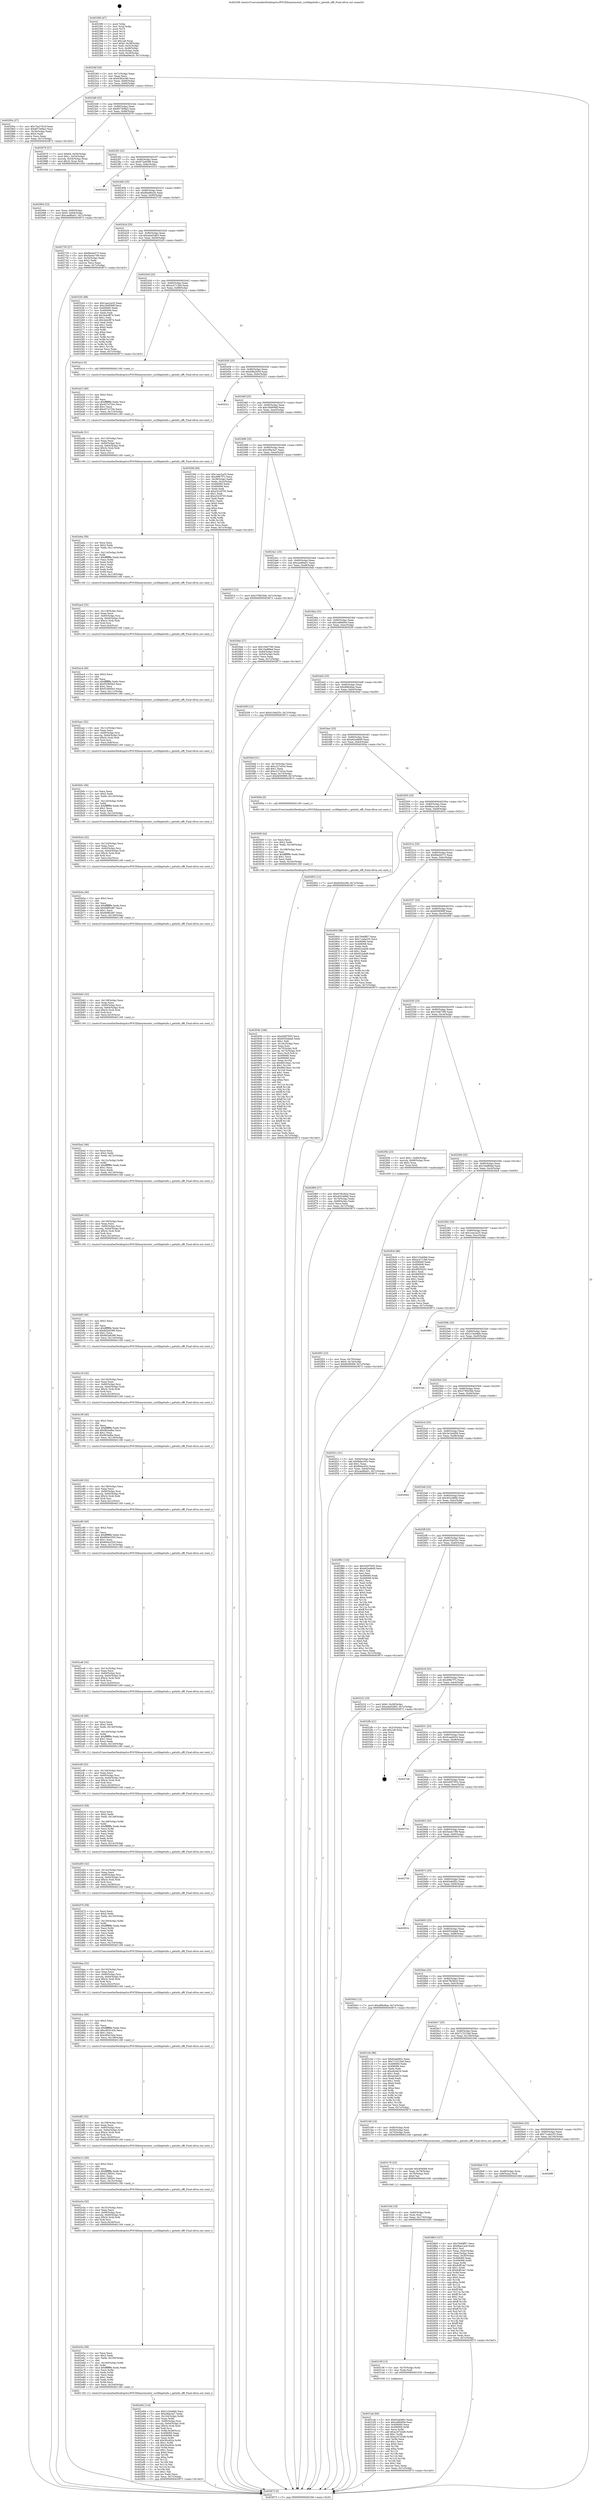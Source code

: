digraph "0x402390" {
  label = "0x402390 (/mnt/c/Users/mathe/Desktop/tcc/POCII/binaries/extr_curllibgetinfo.c_getinfo_offt_Final-ollvm.out::main(0))"
  labelloc = "t"
  node[shape=record]

  Entry [label="",width=0.3,height=0.3,shape=circle,fillcolor=black,style=filled]
  "0x4023bf" [label="{
     0x4023bf [26]\l
     | [instrs]\l
     &nbsp;&nbsp;0x4023bf \<+3\>: mov -0x7c(%rbp),%eax\l
     &nbsp;&nbsp;0x4023c2 \<+2\>: mov %eax,%ecx\l
     &nbsp;&nbsp;0x4023c4 \<+6\>: sub $0x8382e3fd,%ecx\l
     &nbsp;&nbsp;0x4023ca \<+3\>: mov %eax,-0x80(%rbp)\l
     &nbsp;&nbsp;0x4023cd \<+6\>: mov %ecx,-0x84(%rbp)\l
     &nbsp;&nbsp;0x4023d3 \<+6\>: je 000000000040295e \<main+0x5ce\>\l
  }"]
  "0x40295e" [label="{
     0x40295e [27]\l
     | [instrs]\l
     &nbsp;&nbsp;0x40295e \<+5\>: mov $0x75e27919,%eax\l
     &nbsp;&nbsp;0x402963 \<+5\>: mov $0x857408a3,%ecx\l
     &nbsp;&nbsp;0x402968 \<+3\>: mov -0x30(%rbp),%edx\l
     &nbsp;&nbsp;0x40296b \<+3\>: cmp $0x0,%edx\l
     &nbsp;&nbsp;0x40296e \<+3\>: cmove %ecx,%eax\l
     &nbsp;&nbsp;0x402971 \<+3\>: mov %eax,-0x7c(%rbp)\l
     &nbsp;&nbsp;0x402974 \<+5\>: jmp 0000000000403873 \<main+0x14e3\>\l
  }"]
  "0x4023d9" [label="{
     0x4023d9 [25]\l
     | [instrs]\l
     &nbsp;&nbsp;0x4023d9 \<+5\>: jmp 00000000004023de \<main+0x4e\>\l
     &nbsp;&nbsp;0x4023de \<+3\>: mov -0x80(%rbp),%eax\l
     &nbsp;&nbsp;0x4023e1 \<+5\>: sub $0x857408a3,%eax\l
     &nbsp;&nbsp;0x4023e6 \<+6\>: mov %eax,-0x88(%rbp)\l
     &nbsp;&nbsp;0x4023ec \<+6\>: je 0000000000402979 \<main+0x5e9\>\l
  }"]
  Exit [label="",width=0.3,height=0.3,shape=circle,fillcolor=black,style=filled,peripheries=2]
  "0x402979" [label="{
     0x402979 [27]\l
     | [instrs]\l
     &nbsp;&nbsp;0x402979 \<+7\>: movl $0x64,-0x50(%rbp)\l
     &nbsp;&nbsp;0x402980 \<+7\>: movl $0x1,-0x54(%rbp)\l
     &nbsp;&nbsp;0x402987 \<+4\>: movslq -0x54(%rbp),%rax\l
     &nbsp;&nbsp;0x40298b \<+4\>: imul $0x3c,%rax,%rdi\l
     &nbsp;&nbsp;0x40298f \<+5\>: call 0000000000401050 \<malloc@plt\>\l
     | [calls]\l
     &nbsp;&nbsp;0x401050 \{1\} (unknown)\l
  }"]
  "0x4023f2" [label="{
     0x4023f2 [25]\l
     | [instrs]\l
     &nbsp;&nbsp;0x4023f2 \<+5\>: jmp 00000000004023f7 \<main+0x67\>\l
     &nbsp;&nbsp;0x4023f7 \<+3\>: mov -0x80(%rbp),%eax\l
     &nbsp;&nbsp;0x4023fa \<+5\>: sub $0x872e6596,%eax\l
     &nbsp;&nbsp;0x4023ff \<+6\>: mov %eax,-0x8c(%rbp)\l
     &nbsp;&nbsp;0x402405 \<+6\>: je 0000000000403310 \<main+0xf80\>\l
  }"]
  "0x4031ab" [label="{
     0x4031ab [94]\l
     | [instrs]\l
     &nbsp;&nbsp;0x4031ab \<+5\>: mov $0x62a6df2c,%eax\l
     &nbsp;&nbsp;0x4031b0 \<+5\>: mov $0xcef6d00e,%esi\l
     &nbsp;&nbsp;0x4031b5 \<+7\>: mov 0x406060,%ecx\l
     &nbsp;&nbsp;0x4031bc \<+8\>: mov 0x406068,%r8d\l
     &nbsp;&nbsp;0x4031c4 \<+3\>: mov %ecx,%r9d\l
     &nbsp;&nbsp;0x4031c7 \<+7\>: add $0xa167d2d0,%r9d\l
     &nbsp;&nbsp;0x4031ce \<+4\>: sub $0x1,%r9d\l
     &nbsp;&nbsp;0x4031d2 \<+7\>: sub $0xa167d2d0,%r9d\l
     &nbsp;&nbsp;0x4031d9 \<+4\>: imul %r9d,%ecx\l
     &nbsp;&nbsp;0x4031dd \<+3\>: and $0x1,%ecx\l
     &nbsp;&nbsp;0x4031e0 \<+3\>: cmp $0x0,%ecx\l
     &nbsp;&nbsp;0x4031e3 \<+4\>: sete %r10b\l
     &nbsp;&nbsp;0x4031e7 \<+4\>: cmp $0xa,%r8d\l
     &nbsp;&nbsp;0x4031eb \<+4\>: setl %r11b\l
     &nbsp;&nbsp;0x4031ef \<+3\>: mov %r10b,%bl\l
     &nbsp;&nbsp;0x4031f2 \<+3\>: and %r11b,%bl\l
     &nbsp;&nbsp;0x4031f5 \<+3\>: xor %r11b,%r10b\l
     &nbsp;&nbsp;0x4031f8 \<+3\>: or %r10b,%bl\l
     &nbsp;&nbsp;0x4031fb \<+3\>: test $0x1,%bl\l
     &nbsp;&nbsp;0x4031fe \<+3\>: cmovne %esi,%eax\l
     &nbsp;&nbsp;0x403201 \<+3\>: mov %eax,-0x7c(%rbp)\l
     &nbsp;&nbsp;0x403204 \<+5\>: jmp 0000000000403873 \<main+0x14e3\>\l
  }"]
  "0x403310" [label="{
     0x403310\l
  }", style=dashed]
  "0x40240b" [label="{
     0x40240b [25]\l
     | [instrs]\l
     &nbsp;&nbsp;0x40240b \<+5\>: jmp 0000000000402410 \<main+0x80\>\l
     &nbsp;&nbsp;0x402410 \<+3\>: mov -0x80(%rbp),%eax\l
     &nbsp;&nbsp;0x402413 \<+5\>: sub $0x8ba66e2b,%eax\l
     &nbsp;&nbsp;0x402418 \<+6\>: mov %eax,-0x90(%rbp)\l
     &nbsp;&nbsp;0x40241e \<+6\>: je 0000000000402735 \<main+0x3a5\>\l
  }"]
  "0x40319f" [label="{
     0x40319f [12]\l
     | [instrs]\l
     &nbsp;&nbsp;0x40319f \<+4\>: mov -0x70(%rbp),%rdx\l
     &nbsp;&nbsp;0x4031a3 \<+3\>: mov %rdx,%rdi\l
     &nbsp;&nbsp;0x4031a6 \<+5\>: call 0000000000401030 \<free@plt\>\l
     | [calls]\l
     &nbsp;&nbsp;0x401030 \{1\} (unknown)\l
  }"]
  "0x402735" [label="{
     0x402735 [27]\l
     | [instrs]\l
     &nbsp;&nbsp;0x402735 \<+5\>: mov $0xfbed4573,%eax\l
     &nbsp;&nbsp;0x40273a \<+5\>: mov $0x5ee4c799,%ecx\l
     &nbsp;&nbsp;0x40273f \<+3\>: mov -0x34(%rbp),%edx\l
     &nbsp;&nbsp;0x402742 \<+3\>: cmp $0x2,%edx\l
     &nbsp;&nbsp;0x402745 \<+3\>: cmovne %ecx,%eax\l
     &nbsp;&nbsp;0x402748 \<+3\>: mov %eax,-0x7c(%rbp)\l
     &nbsp;&nbsp;0x40274b \<+5\>: jmp 0000000000403873 \<main+0x14e3\>\l
  }"]
  "0x402424" [label="{
     0x402424 [25]\l
     | [instrs]\l
     &nbsp;&nbsp;0x402424 \<+5\>: jmp 0000000000402429 \<main+0x99\>\l
     &nbsp;&nbsp;0x402429 \<+3\>: mov -0x80(%rbp),%eax\l
     &nbsp;&nbsp;0x40242c \<+5\>: sub $0xa4a02d63,%eax\l
     &nbsp;&nbsp;0x402431 \<+6\>: mov %eax,-0x94(%rbp)\l
     &nbsp;&nbsp;0x402437 \<+6\>: je 0000000000403245 \<main+0xeb5\>\l
  }"]
  "0x403873" [label="{
     0x403873 [5]\l
     | [instrs]\l
     &nbsp;&nbsp;0x403873 \<+5\>: jmp 00000000004023bf \<main+0x2f\>\l
  }"]
  "0x402390" [label="{
     0x402390 [47]\l
     | [instrs]\l
     &nbsp;&nbsp;0x402390 \<+1\>: push %rbp\l
     &nbsp;&nbsp;0x402391 \<+3\>: mov %rsp,%rbp\l
     &nbsp;&nbsp;0x402394 \<+2\>: push %r15\l
     &nbsp;&nbsp;0x402396 \<+2\>: push %r14\l
     &nbsp;&nbsp;0x402398 \<+2\>: push %r13\l
     &nbsp;&nbsp;0x40239a \<+2\>: push %r12\l
     &nbsp;&nbsp;0x40239c \<+1\>: push %rbx\l
     &nbsp;&nbsp;0x40239d \<+7\>: sub $0x1a8,%rsp\l
     &nbsp;&nbsp;0x4023a4 \<+7\>: movl $0x0,-0x38(%rbp)\l
     &nbsp;&nbsp;0x4023ab \<+3\>: mov %edi,-0x3c(%rbp)\l
     &nbsp;&nbsp;0x4023ae \<+4\>: mov %rsi,-0x48(%rbp)\l
     &nbsp;&nbsp;0x4023b2 \<+3\>: mov -0x3c(%rbp),%edi\l
     &nbsp;&nbsp;0x4023b5 \<+3\>: mov %edi,-0x34(%rbp)\l
     &nbsp;&nbsp;0x4023b8 \<+7\>: movl $0x8ba66e2b,-0x7c(%rbp)\l
  }"]
  "0x40318d" [label="{
     0x40318d [18]\l
     | [instrs]\l
     &nbsp;&nbsp;0x40318d \<+4\>: mov -0x60(%rbp),%rdx\l
     &nbsp;&nbsp;0x403191 \<+3\>: mov %rdx,%rdi\l
     &nbsp;&nbsp;0x403194 \<+6\>: mov %eax,-0x170(%rbp)\l
     &nbsp;&nbsp;0x40319a \<+5\>: call 0000000000401030 \<free@plt\>\l
     | [calls]\l
     &nbsp;&nbsp;0x401030 \{1\} (unknown)\l
  }"]
  "0x403245" [label="{
     0x403245 [88]\l
     | [instrs]\l
     &nbsp;&nbsp;0x403245 \<+5\>: mov $0x1aac2a25,%eax\l
     &nbsp;&nbsp;0x40324a \<+5\>: mov $0xc5b909df,%ecx\l
     &nbsp;&nbsp;0x40324f \<+7\>: mov 0x406060,%edx\l
     &nbsp;&nbsp;0x403256 \<+7\>: mov 0x406068,%esi\l
     &nbsp;&nbsp;0x40325d \<+2\>: mov %edx,%edi\l
     &nbsp;&nbsp;0x40325f \<+6\>: add $0x3edcf874,%edi\l
     &nbsp;&nbsp;0x403265 \<+3\>: sub $0x1,%edi\l
     &nbsp;&nbsp;0x403268 \<+6\>: sub $0x3edcf874,%edi\l
     &nbsp;&nbsp;0x40326e \<+3\>: imul %edi,%edx\l
     &nbsp;&nbsp;0x403271 \<+3\>: and $0x1,%edx\l
     &nbsp;&nbsp;0x403274 \<+3\>: cmp $0x0,%edx\l
     &nbsp;&nbsp;0x403277 \<+4\>: sete %r8b\l
     &nbsp;&nbsp;0x40327b \<+3\>: cmp $0xa,%esi\l
     &nbsp;&nbsp;0x40327e \<+4\>: setl %r9b\l
     &nbsp;&nbsp;0x403282 \<+3\>: mov %r8b,%r10b\l
     &nbsp;&nbsp;0x403285 \<+3\>: and %r9b,%r10b\l
     &nbsp;&nbsp;0x403288 \<+3\>: xor %r9b,%r8b\l
     &nbsp;&nbsp;0x40328b \<+3\>: or %r8b,%r10b\l
     &nbsp;&nbsp;0x40328e \<+4\>: test $0x1,%r10b\l
     &nbsp;&nbsp;0x403292 \<+3\>: cmovne %ecx,%eax\l
     &nbsp;&nbsp;0x403295 \<+3\>: mov %eax,-0x7c(%rbp)\l
     &nbsp;&nbsp;0x403298 \<+5\>: jmp 0000000000403873 \<main+0x14e3\>\l
  }"]
  "0x40243d" [label="{
     0x40243d [25]\l
     | [instrs]\l
     &nbsp;&nbsp;0x40243d \<+5\>: jmp 0000000000402442 \<main+0xb2\>\l
     &nbsp;&nbsp;0x402442 \<+3\>: mov -0x80(%rbp),%eax\l
     &nbsp;&nbsp;0x402445 \<+5\>: sub $0xac4712b6,%eax\l
     &nbsp;&nbsp;0x40244a \<+6\>: mov %eax,-0x98(%rbp)\l
     &nbsp;&nbsp;0x402450 \<+6\>: je 0000000000402a1e \<main+0x68e\>\l
  }"]
  "0x403176" [label="{
     0x403176 [23]\l
     | [instrs]\l
     &nbsp;&nbsp;0x403176 \<+10\>: movabs $0x4040b6,%rdi\l
     &nbsp;&nbsp;0x403180 \<+3\>: mov %eax,-0x78(%rbp)\l
     &nbsp;&nbsp;0x403183 \<+3\>: mov -0x78(%rbp),%esi\l
     &nbsp;&nbsp;0x403186 \<+2\>: mov $0x0,%al\l
     &nbsp;&nbsp;0x403188 \<+5\>: call 0000000000401040 \<printf@plt\>\l
     | [calls]\l
     &nbsp;&nbsp;0x401040 \{1\} (unknown)\l
  }"]
  "0x402a1e" [label="{
     0x402a1e [5]\l
     | [instrs]\l
     &nbsp;&nbsp;0x402a1e \<+5\>: call 0000000000401160 \<next_i\>\l
     | [calls]\l
     &nbsp;&nbsp;0x401160 \{1\} (/mnt/c/Users/mathe/Desktop/tcc/POCII/binaries/extr_curllibgetinfo.c_getinfo_offt_Final-ollvm.out::next_i)\l
  }"]
  "0x402456" [label="{
     0x402456 [25]\l
     | [instrs]\l
     &nbsp;&nbsp;0x402456 \<+5\>: jmp 000000000040245b \<main+0xcb\>\l
     &nbsp;&nbsp;0x40245b \<+3\>: mov -0x80(%rbp),%eax\l
     &nbsp;&nbsp;0x40245e \<+5\>: sub $0xb0fa203d,%eax\l
     &nbsp;&nbsp;0x402463 \<+6\>: mov %eax,-0x9c(%rbp)\l
     &nbsp;&nbsp;0x402469 \<+6\>: je 0000000000403221 \<main+0xe91\>\l
  }"]
  "0x40303b" [label="{
     0x40303b [168]\l
     | [instrs]\l
     &nbsp;&nbsp;0x40303b \<+5\>: mov $0x5d5f7955,%ecx\l
     &nbsp;&nbsp;0x403040 \<+5\>: mov $0x65544da6,%edx\l
     &nbsp;&nbsp;0x403045 \<+3\>: mov $0x1,%dil\l
     &nbsp;&nbsp;0x403048 \<+6\>: mov -0x16c(%rbp),%esi\l
     &nbsp;&nbsp;0x40304e \<+3\>: imul %eax,%esi\l
     &nbsp;&nbsp;0x403051 \<+4\>: mov -0x70(%rbp),%r8\l
     &nbsp;&nbsp;0x403055 \<+4\>: movslq -0x74(%rbp),%r9\l
     &nbsp;&nbsp;0x403059 \<+4\>: mov %esi,(%r8,%r9,4)\l
     &nbsp;&nbsp;0x40305d \<+7\>: mov 0x406060,%eax\l
     &nbsp;&nbsp;0x403064 \<+7\>: mov 0x406068,%esi\l
     &nbsp;&nbsp;0x40306b \<+3\>: mov %eax,%r10d\l
     &nbsp;&nbsp;0x40306e \<+7\>: sub $0x8f419ea1,%r10d\l
     &nbsp;&nbsp;0x403075 \<+4\>: sub $0x1,%r10d\l
     &nbsp;&nbsp;0x403079 \<+7\>: add $0x8f419ea1,%r10d\l
     &nbsp;&nbsp;0x403080 \<+4\>: imul %r10d,%eax\l
     &nbsp;&nbsp;0x403084 \<+3\>: and $0x1,%eax\l
     &nbsp;&nbsp;0x403087 \<+3\>: cmp $0x0,%eax\l
     &nbsp;&nbsp;0x40308a \<+4\>: sete %r11b\l
     &nbsp;&nbsp;0x40308e \<+3\>: cmp $0xa,%esi\l
     &nbsp;&nbsp;0x403091 \<+3\>: setl %bl\l
     &nbsp;&nbsp;0x403094 \<+3\>: mov %r11b,%r14b\l
     &nbsp;&nbsp;0x403097 \<+4\>: xor $0xff,%r14b\l
     &nbsp;&nbsp;0x40309b \<+3\>: mov %bl,%r15b\l
     &nbsp;&nbsp;0x40309e \<+4\>: xor $0xff,%r15b\l
     &nbsp;&nbsp;0x4030a2 \<+4\>: xor $0x1,%dil\l
     &nbsp;&nbsp;0x4030a6 \<+3\>: mov %r14b,%r12b\l
     &nbsp;&nbsp;0x4030a9 \<+4\>: and $0xff,%r12b\l
     &nbsp;&nbsp;0x4030ad \<+3\>: and %dil,%r11b\l
     &nbsp;&nbsp;0x4030b0 \<+3\>: mov %r15b,%r13b\l
     &nbsp;&nbsp;0x4030b3 \<+4\>: and $0xff,%r13b\l
     &nbsp;&nbsp;0x4030b7 \<+3\>: and %dil,%bl\l
     &nbsp;&nbsp;0x4030ba \<+3\>: or %r11b,%r12b\l
     &nbsp;&nbsp;0x4030bd \<+3\>: or %bl,%r13b\l
     &nbsp;&nbsp;0x4030c0 \<+3\>: xor %r13b,%r12b\l
     &nbsp;&nbsp;0x4030c3 \<+3\>: or %r15b,%r14b\l
     &nbsp;&nbsp;0x4030c6 \<+4\>: xor $0xff,%r14b\l
     &nbsp;&nbsp;0x4030ca \<+4\>: or $0x1,%dil\l
     &nbsp;&nbsp;0x4030ce \<+3\>: and %dil,%r14b\l
     &nbsp;&nbsp;0x4030d1 \<+3\>: or %r14b,%r12b\l
     &nbsp;&nbsp;0x4030d4 \<+4\>: test $0x1,%r12b\l
     &nbsp;&nbsp;0x4030d8 \<+3\>: cmovne %edx,%ecx\l
     &nbsp;&nbsp;0x4030db \<+3\>: mov %ecx,-0x7c(%rbp)\l
     &nbsp;&nbsp;0x4030de \<+5\>: jmp 0000000000403873 \<main+0x14e3\>\l
  }"]
  "0x403221" [label="{
     0x403221\l
  }", style=dashed]
  "0x40246f" [label="{
     0x40246f [25]\l
     | [instrs]\l
     &nbsp;&nbsp;0x40246f \<+5\>: jmp 0000000000402474 \<main+0xe4\>\l
     &nbsp;&nbsp;0x402474 \<+3\>: mov -0x80(%rbp),%eax\l
     &nbsp;&nbsp;0x402477 \<+5\>: sub $0xc5b909df,%eax\l
     &nbsp;&nbsp;0x40247c \<+6\>: mov %eax,-0xa0(%rbp)\l
     &nbsp;&nbsp;0x402482 \<+6\>: je 000000000040329d \<main+0xf0d\>\l
  }"]
  "0x40300f" [label="{
     0x40300f [44]\l
     | [instrs]\l
     &nbsp;&nbsp;0x40300f \<+2\>: xor %ecx,%ecx\l
     &nbsp;&nbsp;0x403011 \<+5\>: mov $0x2,%edx\l
     &nbsp;&nbsp;0x403016 \<+6\>: mov %edx,-0x168(%rbp)\l
     &nbsp;&nbsp;0x40301c \<+1\>: cltd\l
     &nbsp;&nbsp;0x40301d \<+6\>: mov -0x168(%rbp),%esi\l
     &nbsp;&nbsp;0x403023 \<+2\>: idiv %esi\l
     &nbsp;&nbsp;0x403025 \<+6\>: imul $0xfffffffe,%edx,%edx\l
     &nbsp;&nbsp;0x40302b \<+3\>: sub $0x1,%ecx\l
     &nbsp;&nbsp;0x40302e \<+2\>: sub %ecx,%edx\l
     &nbsp;&nbsp;0x403030 \<+6\>: mov %edx,-0x16c(%rbp)\l
     &nbsp;&nbsp;0x403036 \<+5\>: call 0000000000401160 \<next_i\>\l
     | [calls]\l
     &nbsp;&nbsp;0x401160 \{1\} (/mnt/c/Users/mathe/Desktop/tcc/POCII/binaries/extr_curllibgetinfo.c_getinfo_offt_Final-ollvm.out::next_i)\l
  }"]
  "0x40329d" [label="{
     0x40329d [94]\l
     | [instrs]\l
     &nbsp;&nbsp;0x40329d \<+5\>: mov $0x1aac2a25,%eax\l
     &nbsp;&nbsp;0x4032a2 \<+5\>: mov $0x49fe7f7c,%ecx\l
     &nbsp;&nbsp;0x4032a7 \<+3\>: mov -0x38(%rbp),%edx\l
     &nbsp;&nbsp;0x4032aa \<+3\>: mov %edx,-0x2c(%rbp)\l
     &nbsp;&nbsp;0x4032ad \<+7\>: mov 0x406060,%edx\l
     &nbsp;&nbsp;0x4032b4 \<+7\>: mov 0x406068,%esi\l
     &nbsp;&nbsp;0x4032bb \<+2\>: mov %edx,%edi\l
     &nbsp;&nbsp;0x4032bd \<+6\>: add $0xe32c9705,%edi\l
     &nbsp;&nbsp;0x4032c3 \<+3\>: sub $0x1,%edi\l
     &nbsp;&nbsp;0x4032c6 \<+6\>: sub $0xe32c9705,%edi\l
     &nbsp;&nbsp;0x4032cc \<+3\>: imul %edi,%edx\l
     &nbsp;&nbsp;0x4032cf \<+3\>: and $0x1,%edx\l
     &nbsp;&nbsp;0x4032d2 \<+3\>: cmp $0x0,%edx\l
     &nbsp;&nbsp;0x4032d5 \<+4\>: sete %r8b\l
     &nbsp;&nbsp;0x4032d9 \<+3\>: cmp $0xa,%esi\l
     &nbsp;&nbsp;0x4032dc \<+4\>: setl %r9b\l
     &nbsp;&nbsp;0x4032e0 \<+3\>: mov %r8b,%r10b\l
     &nbsp;&nbsp;0x4032e3 \<+3\>: and %r9b,%r10b\l
     &nbsp;&nbsp;0x4032e6 \<+3\>: xor %r9b,%r8b\l
     &nbsp;&nbsp;0x4032e9 \<+3\>: or %r8b,%r10b\l
     &nbsp;&nbsp;0x4032ec \<+4\>: test $0x1,%r10b\l
     &nbsp;&nbsp;0x4032f0 \<+3\>: cmovne %ecx,%eax\l
     &nbsp;&nbsp;0x4032f3 \<+3\>: mov %eax,-0x7c(%rbp)\l
     &nbsp;&nbsp;0x4032f6 \<+5\>: jmp 0000000000403873 \<main+0x14e3\>\l
  }"]
  "0x402488" [label="{
     0x402488 [25]\l
     | [instrs]\l
     &nbsp;&nbsp;0x402488 \<+5\>: jmp 000000000040248d \<main+0xfd\>\l
     &nbsp;&nbsp;0x40248d \<+3\>: mov -0x80(%rbp),%eax\l
     &nbsp;&nbsp;0x402490 \<+5\>: sub $0xc9fac4a7,%eax\l
     &nbsp;&nbsp;0x402495 \<+6\>: mov %eax,-0xa4(%rbp)\l
     &nbsp;&nbsp;0x40249b \<+6\>: je 0000000000402f10 \<main+0xb80\>\l
  }"]
  "0x402f52" [label="{
     0x402f52 [23]\l
     | [instrs]\l
     &nbsp;&nbsp;0x402f52 \<+4\>: mov %rax,-0x70(%rbp)\l
     &nbsp;&nbsp;0x402f56 \<+7\>: movl $0x0,-0x74(%rbp)\l
     &nbsp;&nbsp;0x402f5d \<+7\>: movl $0xfd39099f,-0x7c(%rbp)\l
     &nbsp;&nbsp;0x402f64 \<+5\>: jmp 0000000000403873 \<main+0x14e3\>\l
  }"]
  "0x402f10" [label="{
     0x402f10 [12]\l
     | [instrs]\l
     &nbsp;&nbsp;0x402f10 \<+7\>: movl $0x379825bb,-0x7c(%rbp)\l
     &nbsp;&nbsp;0x402f17 \<+5\>: jmp 0000000000403873 \<main+0x14e3\>\l
  }"]
  "0x4024a1" [label="{
     0x4024a1 [25]\l
     | [instrs]\l
     &nbsp;&nbsp;0x4024a1 \<+5\>: jmp 00000000004024a6 \<main+0x116\>\l
     &nbsp;&nbsp;0x4024a6 \<+3\>: mov -0x80(%rbp),%eax\l
     &nbsp;&nbsp;0x4024a9 \<+5\>: sub $0xcae86a01,%eax\l
     &nbsp;&nbsp;0x4024ae \<+6\>: mov %eax,-0xa8(%rbp)\l
     &nbsp;&nbsp;0x4024b4 \<+6\>: je 00000000004029ab \<main+0x61b\>\l
  }"]
  "0x402e94" [label="{
     0x402e94 [124]\l
     | [instrs]\l
     &nbsp;&nbsp;0x402e94 \<+5\>: mov $0x215ed4bb,%ecx\l
     &nbsp;&nbsp;0x402e99 \<+5\>: mov $0xc9fac4a7,%edx\l
     &nbsp;&nbsp;0x402e9e \<+7\>: mov -0x164(%rbp),%r8d\l
     &nbsp;&nbsp;0x402ea5 \<+4\>: imul %eax,%r8d\l
     &nbsp;&nbsp;0x402ea9 \<+4\>: mov -0x60(%rbp),%rsi\l
     &nbsp;&nbsp;0x402ead \<+4\>: movslq -0x64(%rbp),%rdi\l
     &nbsp;&nbsp;0x402eb1 \<+4\>: imul $0x3c,%rdi,%rdi\l
     &nbsp;&nbsp;0x402eb5 \<+3\>: add %rdi,%rsi\l
     &nbsp;&nbsp;0x402eb8 \<+4\>: mov %r8d,0x38(%rsi)\l
     &nbsp;&nbsp;0x402ebc \<+7\>: mov 0x406060,%eax\l
     &nbsp;&nbsp;0x402ec3 \<+8\>: mov 0x406068,%r8d\l
     &nbsp;&nbsp;0x402ecb \<+3\>: mov %eax,%r9d\l
     &nbsp;&nbsp;0x402ece \<+7\>: add $0x30cd02e,%r9d\l
     &nbsp;&nbsp;0x402ed5 \<+4\>: sub $0x1,%r9d\l
     &nbsp;&nbsp;0x402ed9 \<+7\>: sub $0x30cd02e,%r9d\l
     &nbsp;&nbsp;0x402ee0 \<+4\>: imul %r9d,%eax\l
     &nbsp;&nbsp;0x402ee4 \<+3\>: and $0x1,%eax\l
     &nbsp;&nbsp;0x402ee7 \<+3\>: cmp $0x0,%eax\l
     &nbsp;&nbsp;0x402eea \<+4\>: sete %r10b\l
     &nbsp;&nbsp;0x402eee \<+4\>: cmp $0xa,%r8d\l
     &nbsp;&nbsp;0x402ef2 \<+4\>: setl %r11b\l
     &nbsp;&nbsp;0x402ef6 \<+3\>: mov %r10b,%bl\l
     &nbsp;&nbsp;0x402ef9 \<+3\>: and %r11b,%bl\l
     &nbsp;&nbsp;0x402efc \<+3\>: xor %r11b,%r10b\l
     &nbsp;&nbsp;0x402eff \<+3\>: or %r10b,%bl\l
     &nbsp;&nbsp;0x402f02 \<+3\>: test $0x1,%bl\l
     &nbsp;&nbsp;0x402f05 \<+3\>: cmovne %edx,%ecx\l
     &nbsp;&nbsp;0x402f08 \<+3\>: mov %ecx,-0x7c(%rbp)\l
     &nbsp;&nbsp;0x402f0b \<+5\>: jmp 0000000000403873 \<main+0x14e3\>\l
  }"]
  "0x4029ab" [label="{
     0x4029ab [27]\l
     | [instrs]\l
     &nbsp;&nbsp;0x4029ab \<+5\>: mov $0x104b75f0,%eax\l
     &nbsp;&nbsp;0x4029b0 \<+5\>: mov $0x16af89ed,%ecx\l
     &nbsp;&nbsp;0x4029b5 \<+3\>: mov -0x64(%rbp),%edx\l
     &nbsp;&nbsp;0x4029b8 \<+3\>: cmp -0x54(%rbp),%edx\l
     &nbsp;&nbsp;0x4029bb \<+3\>: cmovl %ecx,%eax\l
     &nbsp;&nbsp;0x4029be \<+3\>: mov %eax,-0x7c(%rbp)\l
     &nbsp;&nbsp;0x4029c1 \<+5\>: jmp 0000000000403873 \<main+0x14e3\>\l
  }"]
  "0x4024ba" [label="{
     0x4024ba [25]\l
     | [instrs]\l
     &nbsp;&nbsp;0x4024ba \<+5\>: jmp 00000000004024bf \<main+0x12f\>\l
     &nbsp;&nbsp;0x4024bf \<+3\>: mov -0x80(%rbp),%eax\l
     &nbsp;&nbsp;0x4024c2 \<+5\>: sub $0xcef6d00e,%eax\l
     &nbsp;&nbsp;0x4024c7 \<+6\>: mov %eax,-0xac(%rbp)\l
     &nbsp;&nbsp;0x4024cd \<+6\>: je 0000000000403209 \<main+0xe79\>\l
  }"]
  "0x402e5a" [label="{
     0x402e5a [58]\l
     | [instrs]\l
     &nbsp;&nbsp;0x402e5a \<+2\>: xor %ecx,%ecx\l
     &nbsp;&nbsp;0x402e5c \<+5\>: mov $0x2,%edx\l
     &nbsp;&nbsp;0x402e61 \<+6\>: mov %edx,-0x160(%rbp)\l
     &nbsp;&nbsp;0x402e67 \<+1\>: cltd\l
     &nbsp;&nbsp;0x402e68 \<+7\>: mov -0x160(%rbp),%r8d\l
     &nbsp;&nbsp;0x402e6f \<+3\>: idiv %r8d\l
     &nbsp;&nbsp;0x402e72 \<+6\>: imul $0xfffffffe,%edx,%edx\l
     &nbsp;&nbsp;0x402e78 \<+3\>: mov %ecx,%r9d\l
     &nbsp;&nbsp;0x402e7b \<+3\>: sub %edx,%r9d\l
     &nbsp;&nbsp;0x402e7e \<+2\>: mov %ecx,%edx\l
     &nbsp;&nbsp;0x402e80 \<+3\>: sub $0x1,%edx\l
     &nbsp;&nbsp;0x402e83 \<+3\>: add %edx,%r9d\l
     &nbsp;&nbsp;0x402e86 \<+3\>: sub %r9d,%ecx\l
     &nbsp;&nbsp;0x402e89 \<+6\>: mov %ecx,-0x164(%rbp)\l
     &nbsp;&nbsp;0x402e8f \<+5\>: call 0000000000401160 \<next_i\>\l
     | [calls]\l
     &nbsp;&nbsp;0x401160 \{1\} (/mnt/c/Users/mathe/Desktop/tcc/POCII/binaries/extr_curllibgetinfo.c_getinfo_offt_Final-ollvm.out::next_i)\l
  }"]
  "0x403209" [label="{
     0x403209 [12]\l
     | [instrs]\l
     &nbsp;&nbsp;0x403209 \<+7\>: movl $0x4104d25c,-0x7c(%rbp)\l
     &nbsp;&nbsp;0x403210 \<+5\>: jmp 0000000000403873 \<main+0x14e3\>\l
  }"]
  "0x4024d3" [label="{
     0x4024d3 [25]\l
     | [instrs]\l
     &nbsp;&nbsp;0x4024d3 \<+5\>: jmp 00000000004024d8 \<main+0x148\>\l
     &nbsp;&nbsp;0x4024d8 \<+3\>: mov -0x80(%rbp),%eax\l
     &nbsp;&nbsp;0x4024db \<+5\>: sub $0xd6fb4faa,%eax\l
     &nbsp;&nbsp;0x4024e0 \<+6\>: mov %eax,-0xb0(%rbp)\l
     &nbsp;&nbsp;0x4024e6 \<+6\>: je 00000000004030ef \<main+0xd5f\>\l
  }"]
  "0x402e3a" [label="{
     0x402e3a [32]\l
     | [instrs]\l
     &nbsp;&nbsp;0x402e3a \<+6\>: mov -0x15c(%rbp),%ecx\l
     &nbsp;&nbsp;0x402e40 \<+3\>: imul %eax,%ecx\l
     &nbsp;&nbsp;0x402e43 \<+4\>: mov -0x60(%rbp),%rsi\l
     &nbsp;&nbsp;0x402e47 \<+4\>: movslq -0x64(%rbp),%rdi\l
     &nbsp;&nbsp;0x402e4b \<+4\>: imul $0x3c,%rdi,%rdi\l
     &nbsp;&nbsp;0x402e4f \<+3\>: add %rdi,%rsi\l
     &nbsp;&nbsp;0x402e52 \<+3\>: mov %ecx,0x34(%rsi)\l
     &nbsp;&nbsp;0x402e55 \<+5\>: call 0000000000401160 \<next_i\>\l
     | [calls]\l
     &nbsp;&nbsp;0x401160 \{1\} (/mnt/c/Users/mathe/Desktop/tcc/POCII/binaries/extr_curllibgetinfo.c_getinfo_offt_Final-ollvm.out::next_i)\l
  }"]
  "0x4030ef" [label="{
     0x4030ef [31]\l
     | [instrs]\l
     &nbsp;&nbsp;0x4030ef \<+3\>: mov -0x74(%rbp),%eax\l
     &nbsp;&nbsp;0x4030f2 \<+5\>: sub $0xc227a5ce,%eax\l
     &nbsp;&nbsp;0x4030f7 \<+3\>: add $0x1,%eax\l
     &nbsp;&nbsp;0x4030fa \<+5\>: add $0xc227a5ce,%eax\l
     &nbsp;&nbsp;0x4030ff \<+3\>: mov %eax,-0x74(%rbp)\l
     &nbsp;&nbsp;0x403102 \<+7\>: movl $0xfd39099f,-0x7c(%rbp)\l
     &nbsp;&nbsp;0x403109 \<+5\>: jmp 0000000000403873 \<main+0x14e3\>\l
  }"]
  "0x4024ec" [label="{
     0x4024ec [25]\l
     | [instrs]\l
     &nbsp;&nbsp;0x4024ec \<+5\>: jmp 00000000004024f1 \<main+0x161\>\l
     &nbsp;&nbsp;0x4024f1 \<+3\>: mov -0x80(%rbp),%eax\l
     &nbsp;&nbsp;0x4024f4 \<+5\>: sub $0xe62ed6d9,%eax\l
     &nbsp;&nbsp;0x4024f9 \<+6\>: mov %eax,-0xb4(%rbp)\l
     &nbsp;&nbsp;0x4024ff \<+6\>: je 000000000040300a \<main+0xc7a\>\l
  }"]
  "0x402e12" [label="{
     0x402e12 [40]\l
     | [instrs]\l
     &nbsp;&nbsp;0x402e12 \<+5\>: mov $0x2,%ecx\l
     &nbsp;&nbsp;0x402e17 \<+1\>: cltd\l
     &nbsp;&nbsp;0x402e18 \<+2\>: idiv %ecx\l
     &nbsp;&nbsp;0x402e1a \<+6\>: imul $0xfffffffe,%edx,%ecx\l
     &nbsp;&nbsp;0x402e20 \<+6\>: sub $0xb139f201,%ecx\l
     &nbsp;&nbsp;0x402e26 \<+3\>: add $0x1,%ecx\l
     &nbsp;&nbsp;0x402e29 \<+6\>: add $0xb139f201,%ecx\l
     &nbsp;&nbsp;0x402e2f \<+6\>: mov %ecx,-0x15c(%rbp)\l
     &nbsp;&nbsp;0x402e35 \<+5\>: call 0000000000401160 \<next_i\>\l
     | [calls]\l
     &nbsp;&nbsp;0x401160 \{1\} (/mnt/c/Users/mathe/Desktop/tcc/POCII/binaries/extr_curllibgetinfo.c_getinfo_offt_Final-ollvm.out::next_i)\l
  }"]
  "0x40300a" [label="{
     0x40300a [5]\l
     | [instrs]\l
     &nbsp;&nbsp;0x40300a \<+5\>: call 0000000000401160 \<next_i\>\l
     | [calls]\l
     &nbsp;&nbsp;0x401160 \{1\} (/mnt/c/Users/mathe/Desktop/tcc/POCII/binaries/extr_curllibgetinfo.c_getinfo_offt_Final-ollvm.out::next_i)\l
  }"]
  "0x402505" [label="{
     0x402505 [25]\l
     | [instrs]\l
     &nbsp;&nbsp;0x402505 \<+5\>: jmp 000000000040250a \<main+0x17a\>\l
     &nbsp;&nbsp;0x40250a \<+3\>: mov -0x80(%rbp),%eax\l
     &nbsp;&nbsp;0x40250d \<+5\>: sub $0xf6ae1ac8,%eax\l
     &nbsp;&nbsp;0x402512 \<+6\>: mov %eax,-0xb8(%rbp)\l
     &nbsp;&nbsp;0x402518 \<+6\>: je 0000000000402952 \<main+0x5c2\>\l
  }"]
  "0x402df2" [label="{
     0x402df2 [32]\l
     | [instrs]\l
     &nbsp;&nbsp;0x402df2 \<+6\>: mov -0x158(%rbp),%ecx\l
     &nbsp;&nbsp;0x402df8 \<+3\>: imul %eax,%ecx\l
     &nbsp;&nbsp;0x402dfb \<+4\>: mov -0x60(%rbp),%rsi\l
     &nbsp;&nbsp;0x402dff \<+4\>: movslq -0x64(%rbp),%rdi\l
     &nbsp;&nbsp;0x402e03 \<+4\>: imul $0x3c,%rdi,%rdi\l
     &nbsp;&nbsp;0x402e07 \<+3\>: add %rdi,%rsi\l
     &nbsp;&nbsp;0x402e0a \<+3\>: mov %ecx,0x30(%rsi)\l
     &nbsp;&nbsp;0x402e0d \<+5\>: call 0000000000401160 \<next_i\>\l
     | [calls]\l
     &nbsp;&nbsp;0x401160 \{1\} (/mnt/c/Users/mathe/Desktop/tcc/POCII/binaries/extr_curllibgetinfo.c_getinfo_offt_Final-ollvm.out::next_i)\l
  }"]
  "0x402952" [label="{
     0x402952 [12]\l
     | [instrs]\l
     &nbsp;&nbsp;0x402952 \<+7\>: movl $0x8382e3fd,-0x7c(%rbp)\l
     &nbsp;&nbsp;0x402959 \<+5\>: jmp 0000000000403873 \<main+0x14e3\>\l
  }"]
  "0x40251e" [label="{
     0x40251e [25]\l
     | [instrs]\l
     &nbsp;&nbsp;0x40251e \<+5\>: jmp 0000000000402523 \<main+0x193\>\l
     &nbsp;&nbsp;0x402523 \<+3\>: mov -0x80(%rbp),%eax\l
     &nbsp;&nbsp;0x402526 \<+5\>: sub $0xfbed4573,%eax\l
     &nbsp;&nbsp;0x40252b \<+6\>: mov %eax,-0xbc(%rbp)\l
     &nbsp;&nbsp;0x402531 \<+6\>: je 0000000000402850 \<main+0x4c0\>\l
  }"]
  "0x402dca" [label="{
     0x402dca [40]\l
     | [instrs]\l
     &nbsp;&nbsp;0x402dca \<+5\>: mov $0x2,%ecx\l
     &nbsp;&nbsp;0x402dcf \<+1\>: cltd\l
     &nbsp;&nbsp;0x402dd0 \<+2\>: idiv %ecx\l
     &nbsp;&nbsp;0x402dd2 \<+6\>: imul $0xfffffffe,%edx,%ecx\l
     &nbsp;&nbsp;0x402dd8 \<+6\>: add $0xc85d143e,%ecx\l
     &nbsp;&nbsp;0x402dde \<+3\>: add $0x1,%ecx\l
     &nbsp;&nbsp;0x402de1 \<+6\>: sub $0xc85d143e,%ecx\l
     &nbsp;&nbsp;0x402de7 \<+6\>: mov %ecx,-0x158(%rbp)\l
     &nbsp;&nbsp;0x402ded \<+5\>: call 0000000000401160 \<next_i\>\l
     | [calls]\l
     &nbsp;&nbsp;0x401160 \{1\} (/mnt/c/Users/mathe/Desktop/tcc/POCII/binaries/extr_curllibgetinfo.c_getinfo_offt_Final-ollvm.out::next_i)\l
  }"]
  "0x402850" [label="{
     0x402850 [88]\l
     | [instrs]\l
     &nbsp;&nbsp;0x402850 \<+5\>: mov $0x7846ff57,%eax\l
     &nbsp;&nbsp;0x402855 \<+5\>: mov $0x71ada333,%ecx\l
     &nbsp;&nbsp;0x40285a \<+7\>: mov 0x406060,%edx\l
     &nbsp;&nbsp;0x402861 \<+7\>: mov 0x406068,%esi\l
     &nbsp;&nbsp;0x402868 \<+2\>: mov %edx,%edi\l
     &nbsp;&nbsp;0x40286a \<+6\>: add $0x622abd9,%edi\l
     &nbsp;&nbsp;0x402870 \<+3\>: sub $0x1,%edi\l
     &nbsp;&nbsp;0x402873 \<+6\>: sub $0x622abd9,%edi\l
     &nbsp;&nbsp;0x402879 \<+3\>: imul %edi,%edx\l
     &nbsp;&nbsp;0x40287c \<+3\>: and $0x1,%edx\l
     &nbsp;&nbsp;0x40287f \<+3\>: cmp $0x0,%edx\l
     &nbsp;&nbsp;0x402882 \<+4\>: sete %r8b\l
     &nbsp;&nbsp;0x402886 \<+3\>: cmp $0xa,%esi\l
     &nbsp;&nbsp;0x402889 \<+4\>: setl %r9b\l
     &nbsp;&nbsp;0x40288d \<+3\>: mov %r8b,%r10b\l
     &nbsp;&nbsp;0x402890 \<+3\>: and %r9b,%r10b\l
     &nbsp;&nbsp;0x402893 \<+3\>: xor %r9b,%r8b\l
     &nbsp;&nbsp;0x402896 \<+3\>: or %r8b,%r10b\l
     &nbsp;&nbsp;0x402899 \<+4\>: test $0x1,%r10b\l
     &nbsp;&nbsp;0x40289d \<+3\>: cmovne %ecx,%eax\l
     &nbsp;&nbsp;0x4028a0 \<+3\>: mov %eax,-0x7c(%rbp)\l
     &nbsp;&nbsp;0x4028a3 \<+5\>: jmp 0000000000403873 \<main+0x14e3\>\l
  }"]
  "0x402537" [label="{
     0x402537 [25]\l
     | [instrs]\l
     &nbsp;&nbsp;0x402537 \<+5\>: jmp 000000000040253c \<main+0x1ac\>\l
     &nbsp;&nbsp;0x40253c \<+3\>: mov -0x80(%rbp),%eax\l
     &nbsp;&nbsp;0x40253f \<+5\>: sub $0xfd39099f,%eax\l
     &nbsp;&nbsp;0x402544 \<+6\>: mov %eax,-0xc0(%rbp)\l
     &nbsp;&nbsp;0x40254a \<+6\>: je 0000000000402f69 \<main+0xbd9\>\l
  }"]
  "0x402daa" [label="{
     0x402daa [32]\l
     | [instrs]\l
     &nbsp;&nbsp;0x402daa \<+6\>: mov -0x154(%rbp),%ecx\l
     &nbsp;&nbsp;0x402db0 \<+3\>: imul %eax,%ecx\l
     &nbsp;&nbsp;0x402db3 \<+4\>: mov -0x60(%rbp),%rsi\l
     &nbsp;&nbsp;0x402db7 \<+4\>: movslq -0x64(%rbp),%rdi\l
     &nbsp;&nbsp;0x402dbb \<+4\>: imul $0x3c,%rdi,%rdi\l
     &nbsp;&nbsp;0x402dbf \<+3\>: add %rdi,%rsi\l
     &nbsp;&nbsp;0x402dc2 \<+3\>: mov %ecx,0x2c(%rsi)\l
     &nbsp;&nbsp;0x402dc5 \<+5\>: call 0000000000401160 \<next_i\>\l
     | [calls]\l
     &nbsp;&nbsp;0x401160 \{1\} (/mnt/c/Users/mathe/Desktop/tcc/POCII/binaries/extr_curllibgetinfo.c_getinfo_offt_Final-ollvm.out::next_i)\l
  }"]
  "0x402f69" [label="{
     0x402f69 [27]\l
     | [instrs]\l
     &nbsp;&nbsp;0x402f69 \<+5\>: mov $0x67fb382d,%eax\l
     &nbsp;&nbsp;0x402f6e \<+5\>: mov $0x402cb86b,%ecx\l
     &nbsp;&nbsp;0x402f73 \<+3\>: mov -0x74(%rbp),%edx\l
     &nbsp;&nbsp;0x402f76 \<+3\>: cmp -0x68(%rbp),%edx\l
     &nbsp;&nbsp;0x402f79 \<+3\>: cmovl %ecx,%eax\l
     &nbsp;&nbsp;0x402f7c \<+3\>: mov %eax,-0x7c(%rbp)\l
     &nbsp;&nbsp;0x402f7f \<+5\>: jmp 0000000000403873 \<main+0x14e3\>\l
  }"]
  "0x402550" [label="{
     0x402550 [25]\l
     | [instrs]\l
     &nbsp;&nbsp;0x402550 \<+5\>: jmp 0000000000402555 \<main+0x1c5\>\l
     &nbsp;&nbsp;0x402555 \<+3\>: mov -0x80(%rbp),%eax\l
     &nbsp;&nbsp;0x402558 \<+5\>: sub $0x104b75f0,%eax\l
     &nbsp;&nbsp;0x40255d \<+6\>: mov %eax,-0xc4(%rbp)\l
     &nbsp;&nbsp;0x402563 \<+6\>: je 0000000000402f3b \<main+0xbab\>\l
  }"]
  "0x402d70" [label="{
     0x402d70 [58]\l
     | [instrs]\l
     &nbsp;&nbsp;0x402d70 \<+2\>: xor %ecx,%ecx\l
     &nbsp;&nbsp;0x402d72 \<+5\>: mov $0x2,%edx\l
     &nbsp;&nbsp;0x402d77 \<+6\>: mov %edx,-0x150(%rbp)\l
     &nbsp;&nbsp;0x402d7d \<+1\>: cltd\l
     &nbsp;&nbsp;0x402d7e \<+7\>: mov -0x150(%rbp),%r8d\l
     &nbsp;&nbsp;0x402d85 \<+3\>: idiv %r8d\l
     &nbsp;&nbsp;0x402d88 \<+6\>: imul $0xfffffffe,%edx,%edx\l
     &nbsp;&nbsp;0x402d8e \<+3\>: mov %ecx,%r9d\l
     &nbsp;&nbsp;0x402d91 \<+3\>: sub %edx,%r9d\l
     &nbsp;&nbsp;0x402d94 \<+2\>: mov %ecx,%edx\l
     &nbsp;&nbsp;0x402d96 \<+3\>: sub $0x1,%edx\l
     &nbsp;&nbsp;0x402d99 \<+3\>: add %edx,%r9d\l
     &nbsp;&nbsp;0x402d9c \<+3\>: sub %r9d,%ecx\l
     &nbsp;&nbsp;0x402d9f \<+6\>: mov %ecx,-0x154(%rbp)\l
     &nbsp;&nbsp;0x402da5 \<+5\>: call 0000000000401160 \<next_i\>\l
     | [calls]\l
     &nbsp;&nbsp;0x401160 \{1\} (/mnt/c/Users/mathe/Desktop/tcc/POCII/binaries/extr_curllibgetinfo.c_getinfo_offt_Final-ollvm.out::next_i)\l
  }"]
  "0x402f3b" [label="{
     0x402f3b [23]\l
     | [instrs]\l
     &nbsp;&nbsp;0x402f3b \<+7\>: movl $0x1,-0x68(%rbp)\l
     &nbsp;&nbsp;0x402f42 \<+4\>: movslq -0x68(%rbp),%rax\l
     &nbsp;&nbsp;0x402f46 \<+4\>: shl $0x2,%rax\l
     &nbsp;&nbsp;0x402f4a \<+3\>: mov %rax,%rdi\l
     &nbsp;&nbsp;0x402f4d \<+5\>: call 0000000000401050 \<malloc@plt\>\l
     | [calls]\l
     &nbsp;&nbsp;0x401050 \{1\} (unknown)\l
  }"]
  "0x402569" [label="{
     0x402569 [25]\l
     | [instrs]\l
     &nbsp;&nbsp;0x402569 \<+5\>: jmp 000000000040256e \<main+0x1de\>\l
     &nbsp;&nbsp;0x40256e \<+3\>: mov -0x80(%rbp),%eax\l
     &nbsp;&nbsp;0x402571 \<+5\>: sub $0x16af89ed,%eax\l
     &nbsp;&nbsp;0x402576 \<+6\>: mov %eax,-0xc8(%rbp)\l
     &nbsp;&nbsp;0x40257c \<+6\>: je 00000000004029c6 \<main+0x636\>\l
  }"]
  "0x402d50" [label="{
     0x402d50 [32]\l
     | [instrs]\l
     &nbsp;&nbsp;0x402d50 \<+6\>: mov -0x14c(%rbp),%ecx\l
     &nbsp;&nbsp;0x402d56 \<+3\>: imul %eax,%ecx\l
     &nbsp;&nbsp;0x402d59 \<+4\>: mov -0x60(%rbp),%rsi\l
     &nbsp;&nbsp;0x402d5d \<+4\>: movslq -0x64(%rbp),%rdi\l
     &nbsp;&nbsp;0x402d61 \<+4\>: imul $0x3c,%rdi,%rdi\l
     &nbsp;&nbsp;0x402d65 \<+3\>: add %rdi,%rsi\l
     &nbsp;&nbsp;0x402d68 \<+3\>: mov %ecx,0x28(%rsi)\l
     &nbsp;&nbsp;0x402d6b \<+5\>: call 0000000000401160 \<next_i\>\l
     | [calls]\l
     &nbsp;&nbsp;0x401160 \{1\} (/mnt/c/Users/mathe/Desktop/tcc/POCII/binaries/extr_curllibgetinfo.c_getinfo_offt_Final-ollvm.out::next_i)\l
  }"]
  "0x4029c6" [label="{
     0x4029c6 [88]\l
     | [instrs]\l
     &nbsp;&nbsp;0x4029c6 \<+5\>: mov $0x215ed4bb,%eax\l
     &nbsp;&nbsp;0x4029cb \<+5\>: mov $0xac4712b6,%ecx\l
     &nbsp;&nbsp;0x4029d0 \<+7\>: mov 0x406060,%edx\l
     &nbsp;&nbsp;0x4029d7 \<+7\>: mov 0x406068,%esi\l
     &nbsp;&nbsp;0x4029de \<+2\>: mov %edx,%edi\l
     &nbsp;&nbsp;0x4029e0 \<+6\>: add $0x90f30201,%edi\l
     &nbsp;&nbsp;0x4029e6 \<+3\>: sub $0x1,%edi\l
     &nbsp;&nbsp;0x4029e9 \<+6\>: sub $0x90f30201,%edi\l
     &nbsp;&nbsp;0x4029ef \<+3\>: imul %edi,%edx\l
     &nbsp;&nbsp;0x4029f2 \<+3\>: and $0x1,%edx\l
     &nbsp;&nbsp;0x4029f5 \<+3\>: cmp $0x0,%edx\l
     &nbsp;&nbsp;0x4029f8 \<+4\>: sete %r8b\l
     &nbsp;&nbsp;0x4029fc \<+3\>: cmp $0xa,%esi\l
     &nbsp;&nbsp;0x4029ff \<+4\>: setl %r9b\l
     &nbsp;&nbsp;0x402a03 \<+3\>: mov %r8b,%r10b\l
     &nbsp;&nbsp;0x402a06 \<+3\>: and %r9b,%r10b\l
     &nbsp;&nbsp;0x402a09 \<+3\>: xor %r9b,%r8b\l
     &nbsp;&nbsp;0x402a0c \<+3\>: or %r8b,%r10b\l
     &nbsp;&nbsp;0x402a0f \<+4\>: test $0x1,%r10b\l
     &nbsp;&nbsp;0x402a13 \<+3\>: cmovne %ecx,%eax\l
     &nbsp;&nbsp;0x402a16 \<+3\>: mov %eax,-0x7c(%rbp)\l
     &nbsp;&nbsp;0x402a19 \<+5\>: jmp 0000000000403873 \<main+0x14e3\>\l
  }"]
  "0x402582" [label="{
     0x402582 [25]\l
     | [instrs]\l
     &nbsp;&nbsp;0x402582 \<+5\>: jmp 0000000000402587 \<main+0x1f7\>\l
     &nbsp;&nbsp;0x402587 \<+3\>: mov -0x80(%rbp),%eax\l
     &nbsp;&nbsp;0x40258a \<+5\>: sub $0x1aac2a25,%eax\l
     &nbsp;&nbsp;0x40258f \<+6\>: mov %eax,-0xcc(%rbp)\l
     &nbsp;&nbsp;0x402595 \<+6\>: je 000000000040386c \<main+0x14dc\>\l
  }"]
  "0x402d16" [label="{
     0x402d16 [58]\l
     | [instrs]\l
     &nbsp;&nbsp;0x402d16 \<+2\>: xor %ecx,%ecx\l
     &nbsp;&nbsp;0x402d18 \<+5\>: mov $0x2,%edx\l
     &nbsp;&nbsp;0x402d1d \<+6\>: mov %edx,-0x148(%rbp)\l
     &nbsp;&nbsp;0x402d23 \<+1\>: cltd\l
     &nbsp;&nbsp;0x402d24 \<+7\>: mov -0x148(%rbp),%r8d\l
     &nbsp;&nbsp;0x402d2b \<+3\>: idiv %r8d\l
     &nbsp;&nbsp;0x402d2e \<+6\>: imul $0xfffffffe,%edx,%edx\l
     &nbsp;&nbsp;0x402d34 \<+3\>: mov %ecx,%r9d\l
     &nbsp;&nbsp;0x402d37 \<+3\>: sub %edx,%r9d\l
     &nbsp;&nbsp;0x402d3a \<+2\>: mov %ecx,%edx\l
     &nbsp;&nbsp;0x402d3c \<+3\>: sub $0x1,%edx\l
     &nbsp;&nbsp;0x402d3f \<+3\>: add %edx,%r9d\l
     &nbsp;&nbsp;0x402d42 \<+3\>: sub %r9d,%ecx\l
     &nbsp;&nbsp;0x402d45 \<+6\>: mov %ecx,-0x14c(%rbp)\l
     &nbsp;&nbsp;0x402d4b \<+5\>: call 0000000000401160 \<next_i\>\l
     | [calls]\l
     &nbsp;&nbsp;0x401160 \{1\} (/mnt/c/Users/mathe/Desktop/tcc/POCII/binaries/extr_curllibgetinfo.c_getinfo_offt_Final-ollvm.out::next_i)\l
  }"]
  "0x40386c" [label="{
     0x40386c\l
  }", style=dashed]
  "0x40259b" [label="{
     0x40259b [25]\l
     | [instrs]\l
     &nbsp;&nbsp;0x40259b \<+5\>: jmp 00000000004025a0 \<main+0x210\>\l
     &nbsp;&nbsp;0x4025a0 \<+3\>: mov -0x80(%rbp),%eax\l
     &nbsp;&nbsp;0x4025a3 \<+5\>: sub $0x215ed4bb,%eax\l
     &nbsp;&nbsp;0x4025a8 \<+6\>: mov %eax,-0xd0(%rbp)\l
     &nbsp;&nbsp;0x4025ae \<+6\>: je 0000000000403344 \<main+0xfb4\>\l
  }"]
  "0x402cf6" [label="{
     0x402cf6 [32]\l
     | [instrs]\l
     &nbsp;&nbsp;0x402cf6 \<+6\>: mov -0x144(%rbp),%ecx\l
     &nbsp;&nbsp;0x402cfc \<+3\>: imul %eax,%ecx\l
     &nbsp;&nbsp;0x402cff \<+4\>: mov -0x60(%rbp),%rsi\l
     &nbsp;&nbsp;0x402d03 \<+4\>: movslq -0x64(%rbp),%rdi\l
     &nbsp;&nbsp;0x402d07 \<+4\>: imul $0x3c,%rdi,%rdi\l
     &nbsp;&nbsp;0x402d0b \<+3\>: add %rdi,%rsi\l
     &nbsp;&nbsp;0x402d0e \<+3\>: mov %ecx,0x24(%rsi)\l
     &nbsp;&nbsp;0x402d11 \<+5\>: call 0000000000401160 \<next_i\>\l
     | [calls]\l
     &nbsp;&nbsp;0x401160 \{1\} (/mnt/c/Users/mathe/Desktop/tcc/POCII/binaries/extr_curllibgetinfo.c_getinfo_offt_Final-ollvm.out::next_i)\l
  }"]
  "0x403344" [label="{
     0x403344\l
  }", style=dashed]
  "0x4025b4" [label="{
     0x4025b4 [25]\l
     | [instrs]\l
     &nbsp;&nbsp;0x4025b4 \<+5\>: jmp 00000000004025b9 \<main+0x229\>\l
     &nbsp;&nbsp;0x4025b9 \<+3\>: mov -0x80(%rbp),%eax\l
     &nbsp;&nbsp;0x4025bc \<+5\>: sub $0x379825bb,%eax\l
     &nbsp;&nbsp;0x4025c1 \<+6\>: mov %eax,-0xd4(%rbp)\l
     &nbsp;&nbsp;0x4025c7 \<+6\>: je 0000000000402f1c \<main+0xb8c\>\l
  }"]
  "0x402cc8" [label="{
     0x402cc8 [46]\l
     | [instrs]\l
     &nbsp;&nbsp;0x402cc8 \<+2\>: xor %ecx,%ecx\l
     &nbsp;&nbsp;0x402cca \<+5\>: mov $0x2,%edx\l
     &nbsp;&nbsp;0x402ccf \<+6\>: mov %edx,-0x140(%rbp)\l
     &nbsp;&nbsp;0x402cd5 \<+1\>: cltd\l
     &nbsp;&nbsp;0x402cd6 \<+7\>: mov -0x140(%rbp),%r8d\l
     &nbsp;&nbsp;0x402cdd \<+3\>: idiv %r8d\l
     &nbsp;&nbsp;0x402ce0 \<+6\>: imul $0xfffffffe,%edx,%edx\l
     &nbsp;&nbsp;0x402ce6 \<+3\>: sub $0x1,%ecx\l
     &nbsp;&nbsp;0x402ce9 \<+2\>: sub %ecx,%edx\l
     &nbsp;&nbsp;0x402ceb \<+6\>: mov %edx,-0x144(%rbp)\l
     &nbsp;&nbsp;0x402cf1 \<+5\>: call 0000000000401160 \<next_i\>\l
     | [calls]\l
     &nbsp;&nbsp;0x401160 \{1\} (/mnt/c/Users/mathe/Desktop/tcc/POCII/binaries/extr_curllibgetinfo.c_getinfo_offt_Final-ollvm.out::next_i)\l
  }"]
  "0x402f1c" [label="{
     0x402f1c [31]\l
     | [instrs]\l
     &nbsp;&nbsp;0x402f1c \<+3\>: mov -0x64(%rbp),%eax\l
     &nbsp;&nbsp;0x402f1f \<+5\>: add $0xfb6ec042,%eax\l
     &nbsp;&nbsp;0x402f24 \<+3\>: add $0x1,%eax\l
     &nbsp;&nbsp;0x402f27 \<+5\>: sub $0xfb6ec042,%eax\l
     &nbsp;&nbsp;0x402f2c \<+3\>: mov %eax,-0x64(%rbp)\l
     &nbsp;&nbsp;0x402f2f \<+7\>: movl $0xcae86a01,-0x7c(%rbp)\l
     &nbsp;&nbsp;0x402f36 \<+5\>: jmp 0000000000403873 \<main+0x14e3\>\l
  }"]
  "0x4025cd" [label="{
     0x4025cd [25]\l
     | [instrs]\l
     &nbsp;&nbsp;0x4025cd \<+5\>: jmp 00000000004025d2 \<main+0x242\>\l
     &nbsp;&nbsp;0x4025d2 \<+3\>: mov -0x80(%rbp),%eax\l
     &nbsp;&nbsp;0x4025d5 \<+5\>: sub $0x3e1bdd59,%eax\l
     &nbsp;&nbsp;0x4025da \<+6\>: mov %eax,-0xd8(%rbp)\l
     &nbsp;&nbsp;0x4025e0 \<+6\>: je 0000000000402844 \<main+0x4b4\>\l
  }"]
  "0x402ca8" [label="{
     0x402ca8 [32]\l
     | [instrs]\l
     &nbsp;&nbsp;0x402ca8 \<+6\>: mov -0x13c(%rbp),%ecx\l
     &nbsp;&nbsp;0x402cae \<+3\>: imul %eax,%ecx\l
     &nbsp;&nbsp;0x402cb1 \<+4\>: mov -0x60(%rbp),%rsi\l
     &nbsp;&nbsp;0x402cb5 \<+4\>: movslq -0x64(%rbp),%rdi\l
     &nbsp;&nbsp;0x402cb9 \<+4\>: imul $0x3c,%rdi,%rdi\l
     &nbsp;&nbsp;0x402cbd \<+3\>: add %rdi,%rsi\l
     &nbsp;&nbsp;0x402cc0 \<+3\>: mov %ecx,0x20(%rsi)\l
     &nbsp;&nbsp;0x402cc3 \<+5\>: call 0000000000401160 \<next_i\>\l
     | [calls]\l
     &nbsp;&nbsp;0x401160 \{1\} (/mnt/c/Users/mathe/Desktop/tcc/POCII/binaries/extr_curllibgetinfo.c_getinfo_offt_Final-ollvm.out::next_i)\l
  }"]
  "0x402844" [label="{
     0x402844\l
  }", style=dashed]
  "0x4025e6" [label="{
     0x4025e6 [25]\l
     | [instrs]\l
     &nbsp;&nbsp;0x4025e6 \<+5\>: jmp 00000000004025eb \<main+0x25b\>\l
     &nbsp;&nbsp;0x4025eb \<+3\>: mov -0x80(%rbp),%eax\l
     &nbsp;&nbsp;0x4025ee \<+5\>: sub $0x402cb86b,%eax\l
     &nbsp;&nbsp;0x4025f3 \<+6\>: mov %eax,-0xdc(%rbp)\l
     &nbsp;&nbsp;0x4025f9 \<+6\>: je 0000000000402f84 \<main+0xbf4\>\l
  }"]
  "0x402c80" [label="{
     0x402c80 [40]\l
     | [instrs]\l
     &nbsp;&nbsp;0x402c80 \<+5\>: mov $0x2,%ecx\l
     &nbsp;&nbsp;0x402c85 \<+1\>: cltd\l
     &nbsp;&nbsp;0x402c86 \<+2\>: idiv %ecx\l
     &nbsp;&nbsp;0x402c88 \<+6\>: imul $0xfffffffe,%edx,%ecx\l
     &nbsp;&nbsp;0x402c8e \<+6\>: add $0x694e2550,%ecx\l
     &nbsp;&nbsp;0x402c94 \<+3\>: add $0x1,%ecx\l
     &nbsp;&nbsp;0x402c97 \<+6\>: sub $0x694e2550,%ecx\l
     &nbsp;&nbsp;0x402c9d \<+6\>: mov %ecx,-0x13c(%rbp)\l
     &nbsp;&nbsp;0x402ca3 \<+5\>: call 0000000000401160 \<next_i\>\l
     | [calls]\l
     &nbsp;&nbsp;0x401160 \{1\} (/mnt/c/Users/mathe/Desktop/tcc/POCII/binaries/extr_curllibgetinfo.c_getinfo_offt_Final-ollvm.out::next_i)\l
  }"]
  "0x402f84" [label="{
     0x402f84 [134]\l
     | [instrs]\l
     &nbsp;&nbsp;0x402f84 \<+5\>: mov $0x5d5f7955,%eax\l
     &nbsp;&nbsp;0x402f89 \<+5\>: mov $0xe62ed6d9,%ecx\l
     &nbsp;&nbsp;0x402f8e \<+2\>: mov $0x1,%dl\l
     &nbsp;&nbsp;0x402f90 \<+2\>: xor %esi,%esi\l
     &nbsp;&nbsp;0x402f92 \<+7\>: mov 0x406060,%edi\l
     &nbsp;&nbsp;0x402f99 \<+8\>: mov 0x406068,%r8d\l
     &nbsp;&nbsp;0x402fa1 \<+3\>: sub $0x1,%esi\l
     &nbsp;&nbsp;0x402fa4 \<+3\>: mov %edi,%r9d\l
     &nbsp;&nbsp;0x402fa7 \<+3\>: add %esi,%r9d\l
     &nbsp;&nbsp;0x402faa \<+4\>: imul %r9d,%edi\l
     &nbsp;&nbsp;0x402fae \<+3\>: and $0x1,%edi\l
     &nbsp;&nbsp;0x402fb1 \<+3\>: cmp $0x0,%edi\l
     &nbsp;&nbsp;0x402fb4 \<+4\>: sete %r10b\l
     &nbsp;&nbsp;0x402fb8 \<+4\>: cmp $0xa,%r8d\l
     &nbsp;&nbsp;0x402fbc \<+4\>: setl %r11b\l
     &nbsp;&nbsp;0x402fc0 \<+3\>: mov %r10b,%bl\l
     &nbsp;&nbsp;0x402fc3 \<+3\>: xor $0xff,%bl\l
     &nbsp;&nbsp;0x402fc6 \<+3\>: mov %r11b,%r14b\l
     &nbsp;&nbsp;0x402fc9 \<+4\>: xor $0xff,%r14b\l
     &nbsp;&nbsp;0x402fcd \<+3\>: xor $0x0,%dl\l
     &nbsp;&nbsp;0x402fd0 \<+3\>: mov %bl,%r15b\l
     &nbsp;&nbsp;0x402fd3 \<+4\>: and $0x0,%r15b\l
     &nbsp;&nbsp;0x402fd7 \<+3\>: and %dl,%r10b\l
     &nbsp;&nbsp;0x402fda \<+3\>: mov %r14b,%r12b\l
     &nbsp;&nbsp;0x402fdd \<+4\>: and $0x0,%r12b\l
     &nbsp;&nbsp;0x402fe1 \<+3\>: and %dl,%r11b\l
     &nbsp;&nbsp;0x402fe4 \<+3\>: or %r10b,%r15b\l
     &nbsp;&nbsp;0x402fe7 \<+3\>: or %r11b,%r12b\l
     &nbsp;&nbsp;0x402fea \<+3\>: xor %r12b,%r15b\l
     &nbsp;&nbsp;0x402fed \<+3\>: or %r14b,%bl\l
     &nbsp;&nbsp;0x402ff0 \<+3\>: xor $0xff,%bl\l
     &nbsp;&nbsp;0x402ff3 \<+3\>: or $0x0,%dl\l
     &nbsp;&nbsp;0x402ff6 \<+2\>: and %dl,%bl\l
     &nbsp;&nbsp;0x402ff8 \<+3\>: or %bl,%r15b\l
     &nbsp;&nbsp;0x402ffb \<+4\>: test $0x1,%r15b\l
     &nbsp;&nbsp;0x402fff \<+3\>: cmovne %ecx,%eax\l
     &nbsp;&nbsp;0x403002 \<+3\>: mov %eax,-0x7c(%rbp)\l
     &nbsp;&nbsp;0x403005 \<+5\>: jmp 0000000000403873 \<main+0x14e3\>\l
  }"]
  "0x4025ff" [label="{
     0x4025ff [25]\l
     | [instrs]\l
     &nbsp;&nbsp;0x4025ff \<+5\>: jmp 0000000000402604 \<main+0x274\>\l
     &nbsp;&nbsp;0x402604 \<+3\>: mov -0x80(%rbp),%eax\l
     &nbsp;&nbsp;0x402607 \<+5\>: sub $0x4104d25c,%eax\l
     &nbsp;&nbsp;0x40260c \<+6\>: mov %eax,-0xe0(%rbp)\l
     &nbsp;&nbsp;0x402612 \<+6\>: je 0000000000403232 \<main+0xea2\>\l
  }"]
  "0x402c60" [label="{
     0x402c60 [32]\l
     | [instrs]\l
     &nbsp;&nbsp;0x402c60 \<+6\>: mov -0x138(%rbp),%ecx\l
     &nbsp;&nbsp;0x402c66 \<+3\>: imul %eax,%ecx\l
     &nbsp;&nbsp;0x402c69 \<+4\>: mov -0x60(%rbp),%rsi\l
     &nbsp;&nbsp;0x402c6d \<+4\>: movslq -0x64(%rbp),%rdi\l
     &nbsp;&nbsp;0x402c71 \<+4\>: imul $0x3c,%rdi,%rdi\l
     &nbsp;&nbsp;0x402c75 \<+3\>: add %rdi,%rsi\l
     &nbsp;&nbsp;0x402c78 \<+3\>: mov %ecx,0x1c(%rsi)\l
     &nbsp;&nbsp;0x402c7b \<+5\>: call 0000000000401160 \<next_i\>\l
     | [calls]\l
     &nbsp;&nbsp;0x401160 \{1\} (/mnt/c/Users/mathe/Desktop/tcc/POCII/binaries/extr_curllibgetinfo.c_getinfo_offt_Final-ollvm.out::next_i)\l
  }"]
  "0x403232" [label="{
     0x403232 [19]\l
     | [instrs]\l
     &nbsp;&nbsp;0x403232 \<+7\>: movl $0x0,-0x38(%rbp)\l
     &nbsp;&nbsp;0x403239 \<+7\>: movl $0xa4a02d63,-0x7c(%rbp)\l
     &nbsp;&nbsp;0x403240 \<+5\>: jmp 0000000000403873 \<main+0x14e3\>\l
  }"]
  "0x402618" [label="{
     0x402618 [25]\l
     | [instrs]\l
     &nbsp;&nbsp;0x402618 \<+5\>: jmp 000000000040261d \<main+0x28d\>\l
     &nbsp;&nbsp;0x40261d \<+3\>: mov -0x80(%rbp),%eax\l
     &nbsp;&nbsp;0x402620 \<+5\>: sub $0x49fe7f7c,%eax\l
     &nbsp;&nbsp;0x402625 \<+6\>: mov %eax,-0xe4(%rbp)\l
     &nbsp;&nbsp;0x40262b \<+6\>: je 00000000004032fb \<main+0xf6b\>\l
  }"]
  "0x402c38" [label="{
     0x402c38 [40]\l
     | [instrs]\l
     &nbsp;&nbsp;0x402c38 \<+5\>: mov $0x2,%ecx\l
     &nbsp;&nbsp;0x402c3d \<+1\>: cltd\l
     &nbsp;&nbsp;0x402c3e \<+2\>: idiv %ecx\l
     &nbsp;&nbsp;0x402c40 \<+6\>: imul $0xfffffffe,%edx,%ecx\l
     &nbsp;&nbsp;0x402c46 \<+6\>: add $0x9b2adbe,%ecx\l
     &nbsp;&nbsp;0x402c4c \<+3\>: add $0x1,%ecx\l
     &nbsp;&nbsp;0x402c4f \<+6\>: sub $0x9b2adbe,%ecx\l
     &nbsp;&nbsp;0x402c55 \<+6\>: mov %ecx,-0x138(%rbp)\l
     &nbsp;&nbsp;0x402c5b \<+5\>: call 0000000000401160 \<next_i\>\l
     | [calls]\l
     &nbsp;&nbsp;0x401160 \{1\} (/mnt/c/Users/mathe/Desktop/tcc/POCII/binaries/extr_curllibgetinfo.c_getinfo_offt_Final-ollvm.out::next_i)\l
  }"]
  "0x4032fb" [label="{
     0x4032fb [21]\l
     | [instrs]\l
     &nbsp;&nbsp;0x4032fb \<+3\>: mov -0x2c(%rbp),%eax\l
     &nbsp;&nbsp;0x4032fe \<+7\>: add $0x1a8,%rsp\l
     &nbsp;&nbsp;0x403305 \<+1\>: pop %rbx\l
     &nbsp;&nbsp;0x403306 \<+2\>: pop %r12\l
     &nbsp;&nbsp;0x403308 \<+2\>: pop %r13\l
     &nbsp;&nbsp;0x40330a \<+2\>: pop %r14\l
     &nbsp;&nbsp;0x40330c \<+2\>: pop %r15\l
     &nbsp;&nbsp;0x40330e \<+1\>: pop %rbp\l
     &nbsp;&nbsp;0x40330f \<+1\>: ret\l
  }"]
  "0x402631" [label="{
     0x402631 [25]\l
     | [instrs]\l
     &nbsp;&nbsp;0x402631 \<+5\>: jmp 0000000000402636 \<main+0x2a6\>\l
     &nbsp;&nbsp;0x402636 \<+3\>: mov -0x80(%rbp),%eax\l
     &nbsp;&nbsp;0x402639 \<+5\>: sub $0x5caeb924,%eax\l
     &nbsp;&nbsp;0x40263e \<+6\>: mov %eax,-0xe8(%rbp)\l
     &nbsp;&nbsp;0x402644 \<+6\>: je 00000000004027a8 \<main+0x418\>\l
  }"]
  "0x402c18" [label="{
     0x402c18 [32]\l
     | [instrs]\l
     &nbsp;&nbsp;0x402c18 \<+6\>: mov -0x134(%rbp),%ecx\l
     &nbsp;&nbsp;0x402c1e \<+3\>: imul %eax,%ecx\l
     &nbsp;&nbsp;0x402c21 \<+4\>: mov -0x60(%rbp),%rsi\l
     &nbsp;&nbsp;0x402c25 \<+4\>: movslq -0x64(%rbp),%rdi\l
     &nbsp;&nbsp;0x402c29 \<+4\>: imul $0x3c,%rdi,%rdi\l
     &nbsp;&nbsp;0x402c2d \<+3\>: add %rdi,%rsi\l
     &nbsp;&nbsp;0x402c30 \<+3\>: mov %ecx,0x18(%rsi)\l
     &nbsp;&nbsp;0x402c33 \<+5\>: call 0000000000401160 \<next_i\>\l
     | [calls]\l
     &nbsp;&nbsp;0x401160 \{1\} (/mnt/c/Users/mathe/Desktop/tcc/POCII/binaries/extr_curllibgetinfo.c_getinfo_offt_Final-ollvm.out::next_i)\l
  }"]
  "0x4027a8" [label="{
     0x4027a8\l
  }", style=dashed]
  "0x40264a" [label="{
     0x40264a [25]\l
     | [instrs]\l
     &nbsp;&nbsp;0x40264a \<+5\>: jmp 000000000040264f \<main+0x2bf\>\l
     &nbsp;&nbsp;0x40264f \<+3\>: mov -0x80(%rbp),%eax\l
     &nbsp;&nbsp;0x402652 \<+5\>: sub $0x5d5f7955,%eax\l
     &nbsp;&nbsp;0x402657 \<+6\>: mov %eax,-0xec(%rbp)\l
     &nbsp;&nbsp;0x40265d \<+6\>: je 00000000004037ce \<main+0x143e\>\l
  }"]
  "0x402bf0" [label="{
     0x402bf0 [40]\l
     | [instrs]\l
     &nbsp;&nbsp;0x402bf0 \<+5\>: mov $0x2,%ecx\l
     &nbsp;&nbsp;0x402bf5 \<+1\>: cltd\l
     &nbsp;&nbsp;0x402bf6 \<+2\>: idiv %ecx\l
     &nbsp;&nbsp;0x402bf8 \<+6\>: imul $0xfffffffe,%edx,%ecx\l
     &nbsp;&nbsp;0x402bfe \<+6\>: sub $0x8d2a6396,%ecx\l
     &nbsp;&nbsp;0x402c04 \<+3\>: add $0x1,%ecx\l
     &nbsp;&nbsp;0x402c07 \<+6\>: add $0x8d2a6396,%ecx\l
     &nbsp;&nbsp;0x402c0d \<+6\>: mov %ecx,-0x134(%rbp)\l
     &nbsp;&nbsp;0x402c13 \<+5\>: call 0000000000401160 \<next_i\>\l
     | [calls]\l
     &nbsp;&nbsp;0x401160 \{1\} (/mnt/c/Users/mathe/Desktop/tcc/POCII/binaries/extr_curllibgetinfo.c_getinfo_offt_Final-ollvm.out::next_i)\l
  }"]
  "0x4037ce" [label="{
     0x4037ce\l
  }", style=dashed]
  "0x402663" [label="{
     0x402663 [25]\l
     | [instrs]\l
     &nbsp;&nbsp;0x402663 \<+5\>: jmp 0000000000402668 \<main+0x2d8\>\l
     &nbsp;&nbsp;0x402668 \<+3\>: mov -0x80(%rbp),%eax\l
     &nbsp;&nbsp;0x40266b \<+5\>: sub $0x5ee4c799,%eax\l
     &nbsp;&nbsp;0x402670 \<+6\>: mov %eax,-0xf0(%rbp)\l
     &nbsp;&nbsp;0x402676 \<+6\>: je 0000000000402750 \<main+0x3c0\>\l
  }"]
  "0x402bd0" [label="{
     0x402bd0 [32]\l
     | [instrs]\l
     &nbsp;&nbsp;0x402bd0 \<+6\>: mov -0x130(%rbp),%ecx\l
     &nbsp;&nbsp;0x402bd6 \<+3\>: imul %eax,%ecx\l
     &nbsp;&nbsp;0x402bd9 \<+4\>: mov -0x60(%rbp),%rsi\l
     &nbsp;&nbsp;0x402bdd \<+4\>: movslq -0x64(%rbp),%rdi\l
     &nbsp;&nbsp;0x402be1 \<+4\>: imul $0x3c,%rdi,%rdi\l
     &nbsp;&nbsp;0x402be5 \<+3\>: add %rdi,%rsi\l
     &nbsp;&nbsp;0x402be8 \<+3\>: mov %ecx,0x14(%rsi)\l
     &nbsp;&nbsp;0x402beb \<+5\>: call 0000000000401160 \<next_i\>\l
     | [calls]\l
     &nbsp;&nbsp;0x401160 \{1\} (/mnt/c/Users/mathe/Desktop/tcc/POCII/binaries/extr_curllibgetinfo.c_getinfo_offt_Final-ollvm.out::next_i)\l
  }"]
  "0x402750" [label="{
     0x402750\l
  }", style=dashed]
  "0x40267c" [label="{
     0x40267c [25]\l
     | [instrs]\l
     &nbsp;&nbsp;0x40267c \<+5\>: jmp 0000000000402681 \<main+0x2f1\>\l
     &nbsp;&nbsp;0x402681 \<+3\>: mov -0x80(%rbp),%eax\l
     &nbsp;&nbsp;0x402684 \<+5\>: sub $0x62a6df2c,%eax\l
     &nbsp;&nbsp;0x402689 \<+6\>: mov %eax,-0xf4(%rbp)\l
     &nbsp;&nbsp;0x40268f \<+6\>: je 000000000040381b \<main+0x148b\>\l
  }"]
  "0x402ba2" [label="{
     0x402ba2 [46]\l
     | [instrs]\l
     &nbsp;&nbsp;0x402ba2 \<+2\>: xor %ecx,%ecx\l
     &nbsp;&nbsp;0x402ba4 \<+5\>: mov $0x2,%edx\l
     &nbsp;&nbsp;0x402ba9 \<+6\>: mov %edx,-0x12c(%rbp)\l
     &nbsp;&nbsp;0x402baf \<+1\>: cltd\l
     &nbsp;&nbsp;0x402bb0 \<+7\>: mov -0x12c(%rbp),%r8d\l
     &nbsp;&nbsp;0x402bb7 \<+3\>: idiv %r8d\l
     &nbsp;&nbsp;0x402bba \<+6\>: imul $0xfffffffe,%edx,%edx\l
     &nbsp;&nbsp;0x402bc0 \<+3\>: sub $0x1,%ecx\l
     &nbsp;&nbsp;0x402bc3 \<+2\>: sub %ecx,%edx\l
     &nbsp;&nbsp;0x402bc5 \<+6\>: mov %edx,-0x130(%rbp)\l
     &nbsp;&nbsp;0x402bcb \<+5\>: call 0000000000401160 \<next_i\>\l
     | [calls]\l
     &nbsp;&nbsp;0x401160 \{1\} (/mnt/c/Users/mathe/Desktop/tcc/POCII/binaries/extr_curllibgetinfo.c_getinfo_offt_Final-ollvm.out::next_i)\l
  }"]
  "0x40381b" [label="{
     0x40381b\l
  }", style=dashed]
  "0x402695" [label="{
     0x402695 [25]\l
     | [instrs]\l
     &nbsp;&nbsp;0x402695 \<+5\>: jmp 000000000040269a \<main+0x30a\>\l
     &nbsp;&nbsp;0x40269a \<+3\>: mov -0x80(%rbp),%eax\l
     &nbsp;&nbsp;0x40269d \<+5\>: sub $0x65544da6,%eax\l
     &nbsp;&nbsp;0x4026a2 \<+6\>: mov %eax,-0xf8(%rbp)\l
     &nbsp;&nbsp;0x4026a8 \<+6\>: je 00000000004030e3 \<main+0xd53\>\l
  }"]
  "0x402b82" [label="{
     0x402b82 [32]\l
     | [instrs]\l
     &nbsp;&nbsp;0x402b82 \<+6\>: mov -0x128(%rbp),%ecx\l
     &nbsp;&nbsp;0x402b88 \<+3\>: imul %eax,%ecx\l
     &nbsp;&nbsp;0x402b8b \<+4\>: mov -0x60(%rbp),%rsi\l
     &nbsp;&nbsp;0x402b8f \<+4\>: movslq -0x64(%rbp),%rdi\l
     &nbsp;&nbsp;0x402b93 \<+4\>: imul $0x3c,%rdi,%rdi\l
     &nbsp;&nbsp;0x402b97 \<+3\>: add %rdi,%rsi\l
     &nbsp;&nbsp;0x402b9a \<+3\>: mov %ecx,0x10(%rsi)\l
     &nbsp;&nbsp;0x402b9d \<+5\>: call 0000000000401160 \<next_i\>\l
     | [calls]\l
     &nbsp;&nbsp;0x401160 \{1\} (/mnt/c/Users/mathe/Desktop/tcc/POCII/binaries/extr_curllibgetinfo.c_getinfo_offt_Final-ollvm.out::next_i)\l
  }"]
  "0x4030e3" [label="{
     0x4030e3 [12]\l
     | [instrs]\l
     &nbsp;&nbsp;0x4030e3 \<+7\>: movl $0xd6fb4faa,-0x7c(%rbp)\l
     &nbsp;&nbsp;0x4030ea \<+5\>: jmp 0000000000403873 \<main+0x14e3\>\l
  }"]
  "0x4026ae" [label="{
     0x4026ae [25]\l
     | [instrs]\l
     &nbsp;&nbsp;0x4026ae \<+5\>: jmp 00000000004026b3 \<main+0x323\>\l
     &nbsp;&nbsp;0x4026b3 \<+3\>: mov -0x80(%rbp),%eax\l
     &nbsp;&nbsp;0x4026b6 \<+5\>: sub $0x67fb382d,%eax\l
     &nbsp;&nbsp;0x4026bb \<+6\>: mov %eax,-0xfc(%rbp)\l
     &nbsp;&nbsp;0x4026c1 \<+6\>: je 000000000040310e \<main+0xd7e\>\l
  }"]
  "0x402b5a" [label="{
     0x402b5a [40]\l
     | [instrs]\l
     &nbsp;&nbsp;0x402b5a \<+5\>: mov $0x2,%ecx\l
     &nbsp;&nbsp;0x402b5f \<+1\>: cltd\l
     &nbsp;&nbsp;0x402b60 \<+2\>: idiv %ecx\l
     &nbsp;&nbsp;0x402b62 \<+6\>: imul $0xfffffffe,%edx,%ecx\l
     &nbsp;&nbsp;0x402b68 \<+6\>: add $0x8df82d87,%ecx\l
     &nbsp;&nbsp;0x402b6e \<+3\>: add $0x1,%ecx\l
     &nbsp;&nbsp;0x402b71 \<+6\>: sub $0x8df82d87,%ecx\l
     &nbsp;&nbsp;0x402b77 \<+6\>: mov %ecx,-0x128(%rbp)\l
     &nbsp;&nbsp;0x402b7d \<+5\>: call 0000000000401160 \<next_i\>\l
     | [calls]\l
     &nbsp;&nbsp;0x401160 \{1\} (/mnt/c/Users/mathe/Desktop/tcc/POCII/binaries/extr_curllibgetinfo.c_getinfo_offt_Final-ollvm.out::next_i)\l
  }"]
  "0x40310e" [label="{
     0x40310e [88]\l
     | [instrs]\l
     &nbsp;&nbsp;0x40310e \<+5\>: mov $0x62a6df2c,%eax\l
     &nbsp;&nbsp;0x403113 \<+5\>: mov $0x713315a9,%ecx\l
     &nbsp;&nbsp;0x403118 \<+7\>: mov 0x406060,%edx\l
     &nbsp;&nbsp;0x40311f \<+7\>: mov 0x406068,%esi\l
     &nbsp;&nbsp;0x403126 \<+2\>: mov %edx,%edi\l
     &nbsp;&nbsp;0x403128 \<+6\>: sub $0xa4cb616,%edi\l
     &nbsp;&nbsp;0x40312e \<+3\>: sub $0x1,%edi\l
     &nbsp;&nbsp;0x403131 \<+6\>: add $0xa4cb616,%edi\l
     &nbsp;&nbsp;0x403137 \<+3\>: imul %edi,%edx\l
     &nbsp;&nbsp;0x40313a \<+3\>: and $0x1,%edx\l
     &nbsp;&nbsp;0x40313d \<+3\>: cmp $0x0,%edx\l
     &nbsp;&nbsp;0x403140 \<+4\>: sete %r8b\l
     &nbsp;&nbsp;0x403144 \<+3\>: cmp $0xa,%esi\l
     &nbsp;&nbsp;0x403147 \<+4\>: setl %r9b\l
     &nbsp;&nbsp;0x40314b \<+3\>: mov %r8b,%r10b\l
     &nbsp;&nbsp;0x40314e \<+3\>: and %r9b,%r10b\l
     &nbsp;&nbsp;0x403151 \<+3\>: xor %r9b,%r8b\l
     &nbsp;&nbsp;0x403154 \<+3\>: or %r8b,%r10b\l
     &nbsp;&nbsp;0x403157 \<+4\>: test $0x1,%r10b\l
     &nbsp;&nbsp;0x40315b \<+3\>: cmovne %ecx,%eax\l
     &nbsp;&nbsp;0x40315e \<+3\>: mov %eax,-0x7c(%rbp)\l
     &nbsp;&nbsp;0x403161 \<+5\>: jmp 0000000000403873 \<main+0x14e3\>\l
  }"]
  "0x4026c7" [label="{
     0x4026c7 [25]\l
     | [instrs]\l
     &nbsp;&nbsp;0x4026c7 \<+5\>: jmp 00000000004026cc \<main+0x33c\>\l
     &nbsp;&nbsp;0x4026cc \<+3\>: mov -0x80(%rbp),%eax\l
     &nbsp;&nbsp;0x4026cf \<+5\>: sub $0x713315a9,%eax\l
     &nbsp;&nbsp;0x4026d4 \<+6\>: mov %eax,-0x100(%rbp)\l
     &nbsp;&nbsp;0x4026da \<+6\>: je 0000000000403166 \<main+0xdd6\>\l
  }"]
  "0x402b3a" [label="{
     0x402b3a [32]\l
     | [instrs]\l
     &nbsp;&nbsp;0x402b3a \<+6\>: mov -0x124(%rbp),%ecx\l
     &nbsp;&nbsp;0x402b40 \<+3\>: imul %eax,%ecx\l
     &nbsp;&nbsp;0x402b43 \<+4\>: mov -0x60(%rbp),%rsi\l
     &nbsp;&nbsp;0x402b47 \<+4\>: movslq -0x64(%rbp),%rdi\l
     &nbsp;&nbsp;0x402b4b \<+4\>: imul $0x3c,%rdi,%rdi\l
     &nbsp;&nbsp;0x402b4f \<+3\>: add %rdi,%rsi\l
     &nbsp;&nbsp;0x402b52 \<+3\>: mov %ecx,0xc(%rsi)\l
     &nbsp;&nbsp;0x402b55 \<+5\>: call 0000000000401160 \<next_i\>\l
     | [calls]\l
     &nbsp;&nbsp;0x401160 \{1\} (/mnt/c/Users/mathe/Desktop/tcc/POCII/binaries/extr_curllibgetinfo.c_getinfo_offt_Final-ollvm.out::next_i)\l
  }"]
  "0x403166" [label="{
     0x403166 [16]\l
     | [instrs]\l
     &nbsp;&nbsp;0x403166 \<+4\>: mov -0x60(%rbp),%rdi\l
     &nbsp;&nbsp;0x40316a \<+3\>: mov -0x50(%rbp),%esi\l
     &nbsp;&nbsp;0x40316d \<+4\>: mov -0x70(%rbp),%rdx\l
     &nbsp;&nbsp;0x403171 \<+5\>: call 0000000000401240 \<getinfo_offt\>\l
     | [calls]\l
     &nbsp;&nbsp;0x401240 \{1\} (/mnt/c/Users/mathe/Desktop/tcc/POCII/binaries/extr_curllibgetinfo.c_getinfo_offt_Final-ollvm.out::getinfo_offt)\l
  }"]
  "0x4026e0" [label="{
     0x4026e0 [25]\l
     | [instrs]\l
     &nbsp;&nbsp;0x4026e0 \<+5\>: jmp 00000000004026e5 \<main+0x355\>\l
     &nbsp;&nbsp;0x4026e5 \<+3\>: mov -0x80(%rbp),%eax\l
     &nbsp;&nbsp;0x4026e8 \<+5\>: sub $0x71ada333,%eax\l
     &nbsp;&nbsp;0x4026ed \<+6\>: mov %eax,-0x104(%rbp)\l
     &nbsp;&nbsp;0x4026f3 \<+6\>: je 00000000004028a8 \<main+0x518\>\l
  }"]
  "0x402b0c" [label="{
     0x402b0c [46]\l
     | [instrs]\l
     &nbsp;&nbsp;0x402b0c \<+2\>: xor %ecx,%ecx\l
     &nbsp;&nbsp;0x402b0e \<+5\>: mov $0x2,%edx\l
     &nbsp;&nbsp;0x402b13 \<+6\>: mov %edx,-0x120(%rbp)\l
     &nbsp;&nbsp;0x402b19 \<+1\>: cltd\l
     &nbsp;&nbsp;0x402b1a \<+7\>: mov -0x120(%rbp),%r8d\l
     &nbsp;&nbsp;0x402b21 \<+3\>: idiv %r8d\l
     &nbsp;&nbsp;0x402b24 \<+6\>: imul $0xfffffffe,%edx,%edx\l
     &nbsp;&nbsp;0x402b2a \<+3\>: sub $0x1,%ecx\l
     &nbsp;&nbsp;0x402b2d \<+2\>: sub %ecx,%edx\l
     &nbsp;&nbsp;0x402b2f \<+6\>: mov %edx,-0x124(%rbp)\l
     &nbsp;&nbsp;0x402b35 \<+5\>: call 0000000000401160 \<next_i\>\l
     | [calls]\l
     &nbsp;&nbsp;0x401160 \{1\} (/mnt/c/Users/mathe/Desktop/tcc/POCII/binaries/extr_curllibgetinfo.c_getinfo_offt_Final-ollvm.out::next_i)\l
  }"]
  "0x4028a8" [label="{
     0x4028a8 [13]\l
     | [instrs]\l
     &nbsp;&nbsp;0x4028a8 \<+4\>: mov -0x48(%rbp),%rax\l
     &nbsp;&nbsp;0x4028ac \<+4\>: mov 0x8(%rax),%rdi\l
     &nbsp;&nbsp;0x4028b0 \<+5\>: call 0000000000401060 \<atoi@plt\>\l
     | [calls]\l
     &nbsp;&nbsp;0x401060 \{1\} (unknown)\l
  }"]
  "0x4026f9" [label="{
     0x4026f9\l
  }", style=dashed]
  "0x4028b5" [label="{
     0x4028b5 [157]\l
     | [instrs]\l
     &nbsp;&nbsp;0x4028b5 \<+5\>: mov $0x7846ff57,%ecx\l
     &nbsp;&nbsp;0x4028ba \<+5\>: mov $0xf6ae1ac8,%edx\l
     &nbsp;&nbsp;0x4028bf \<+3\>: mov $0x1,%sil\l
     &nbsp;&nbsp;0x4028c2 \<+3\>: mov %eax,-0x4c(%rbp)\l
     &nbsp;&nbsp;0x4028c5 \<+3\>: mov -0x4c(%rbp),%eax\l
     &nbsp;&nbsp;0x4028c8 \<+3\>: mov %eax,-0x30(%rbp)\l
     &nbsp;&nbsp;0x4028cb \<+7\>: mov 0x406060,%eax\l
     &nbsp;&nbsp;0x4028d2 \<+8\>: mov 0x406068,%r8d\l
     &nbsp;&nbsp;0x4028da \<+3\>: mov %eax,%r9d\l
     &nbsp;&nbsp;0x4028dd \<+7\>: add $0x9cff14e7,%r9d\l
     &nbsp;&nbsp;0x4028e4 \<+4\>: sub $0x1,%r9d\l
     &nbsp;&nbsp;0x4028e8 \<+7\>: sub $0x9cff14e7,%r9d\l
     &nbsp;&nbsp;0x4028ef \<+4\>: imul %r9d,%eax\l
     &nbsp;&nbsp;0x4028f3 \<+3\>: and $0x1,%eax\l
     &nbsp;&nbsp;0x4028f6 \<+3\>: cmp $0x0,%eax\l
     &nbsp;&nbsp;0x4028f9 \<+4\>: sete %r10b\l
     &nbsp;&nbsp;0x4028fd \<+4\>: cmp $0xa,%r8d\l
     &nbsp;&nbsp;0x402901 \<+4\>: setl %r11b\l
     &nbsp;&nbsp;0x402905 \<+3\>: mov %r10b,%bl\l
     &nbsp;&nbsp;0x402908 \<+3\>: xor $0xff,%bl\l
     &nbsp;&nbsp;0x40290b \<+3\>: mov %r11b,%r14b\l
     &nbsp;&nbsp;0x40290e \<+4\>: xor $0xff,%r14b\l
     &nbsp;&nbsp;0x402912 \<+4\>: xor $0x1,%sil\l
     &nbsp;&nbsp;0x402916 \<+3\>: mov %bl,%r15b\l
     &nbsp;&nbsp;0x402919 \<+4\>: and $0xff,%r15b\l
     &nbsp;&nbsp;0x40291d \<+3\>: and %sil,%r10b\l
     &nbsp;&nbsp;0x402920 \<+3\>: mov %r14b,%r12b\l
     &nbsp;&nbsp;0x402923 \<+4\>: and $0xff,%r12b\l
     &nbsp;&nbsp;0x402927 \<+3\>: and %sil,%r11b\l
     &nbsp;&nbsp;0x40292a \<+3\>: or %r10b,%r15b\l
     &nbsp;&nbsp;0x40292d \<+3\>: or %r11b,%r12b\l
     &nbsp;&nbsp;0x402930 \<+3\>: xor %r12b,%r15b\l
     &nbsp;&nbsp;0x402933 \<+3\>: or %r14b,%bl\l
     &nbsp;&nbsp;0x402936 \<+3\>: xor $0xff,%bl\l
     &nbsp;&nbsp;0x402939 \<+4\>: or $0x1,%sil\l
     &nbsp;&nbsp;0x40293d \<+3\>: and %sil,%bl\l
     &nbsp;&nbsp;0x402940 \<+3\>: or %bl,%r15b\l
     &nbsp;&nbsp;0x402943 \<+4\>: test $0x1,%r15b\l
     &nbsp;&nbsp;0x402947 \<+3\>: cmovne %edx,%ecx\l
     &nbsp;&nbsp;0x40294a \<+3\>: mov %ecx,-0x7c(%rbp)\l
     &nbsp;&nbsp;0x40294d \<+5\>: jmp 0000000000403873 \<main+0x14e3\>\l
  }"]
  "0x402994" [label="{
     0x402994 [23]\l
     | [instrs]\l
     &nbsp;&nbsp;0x402994 \<+4\>: mov %rax,-0x60(%rbp)\l
     &nbsp;&nbsp;0x402998 \<+7\>: movl $0x0,-0x64(%rbp)\l
     &nbsp;&nbsp;0x40299f \<+7\>: movl $0xcae86a01,-0x7c(%rbp)\l
     &nbsp;&nbsp;0x4029a6 \<+5\>: jmp 0000000000403873 \<main+0x14e3\>\l
  }"]
  "0x402a23" [label="{
     0x402a23 [40]\l
     | [instrs]\l
     &nbsp;&nbsp;0x402a23 \<+5\>: mov $0x2,%ecx\l
     &nbsp;&nbsp;0x402a28 \<+1\>: cltd\l
     &nbsp;&nbsp;0x402a29 \<+2\>: idiv %ecx\l
     &nbsp;&nbsp;0x402a2b \<+6\>: imul $0xfffffffe,%edx,%ecx\l
     &nbsp;&nbsp;0x402a31 \<+6\>: sub $0x427a720c,%ecx\l
     &nbsp;&nbsp;0x402a37 \<+3\>: add $0x1,%ecx\l
     &nbsp;&nbsp;0x402a3a \<+6\>: add $0x427a720c,%ecx\l
     &nbsp;&nbsp;0x402a40 \<+6\>: mov %ecx,-0x110(%rbp)\l
     &nbsp;&nbsp;0x402a46 \<+5\>: call 0000000000401160 \<next_i\>\l
     | [calls]\l
     &nbsp;&nbsp;0x401160 \{1\} (/mnt/c/Users/mathe/Desktop/tcc/POCII/binaries/extr_curllibgetinfo.c_getinfo_offt_Final-ollvm.out::next_i)\l
  }"]
  "0x402a4b" [label="{
     0x402a4b [31]\l
     | [instrs]\l
     &nbsp;&nbsp;0x402a4b \<+6\>: mov -0x110(%rbp),%ecx\l
     &nbsp;&nbsp;0x402a51 \<+3\>: imul %eax,%ecx\l
     &nbsp;&nbsp;0x402a54 \<+4\>: mov -0x60(%rbp),%rsi\l
     &nbsp;&nbsp;0x402a58 \<+4\>: movslq -0x64(%rbp),%rdi\l
     &nbsp;&nbsp;0x402a5c \<+4\>: imul $0x3c,%rdi,%rdi\l
     &nbsp;&nbsp;0x402a60 \<+3\>: add %rdi,%rsi\l
     &nbsp;&nbsp;0x402a63 \<+2\>: mov %ecx,(%rsi)\l
     &nbsp;&nbsp;0x402a65 \<+5\>: call 0000000000401160 \<next_i\>\l
     | [calls]\l
     &nbsp;&nbsp;0x401160 \{1\} (/mnt/c/Users/mathe/Desktop/tcc/POCII/binaries/extr_curllibgetinfo.c_getinfo_offt_Final-ollvm.out::next_i)\l
  }"]
  "0x402a6a" [label="{
     0x402a6a [58]\l
     | [instrs]\l
     &nbsp;&nbsp;0x402a6a \<+2\>: xor %ecx,%ecx\l
     &nbsp;&nbsp;0x402a6c \<+5\>: mov $0x2,%edx\l
     &nbsp;&nbsp;0x402a71 \<+6\>: mov %edx,-0x114(%rbp)\l
     &nbsp;&nbsp;0x402a77 \<+1\>: cltd\l
     &nbsp;&nbsp;0x402a78 \<+7\>: mov -0x114(%rbp),%r8d\l
     &nbsp;&nbsp;0x402a7f \<+3\>: idiv %r8d\l
     &nbsp;&nbsp;0x402a82 \<+6\>: imul $0xfffffffe,%edx,%edx\l
     &nbsp;&nbsp;0x402a88 \<+3\>: mov %ecx,%r9d\l
     &nbsp;&nbsp;0x402a8b \<+3\>: sub %edx,%r9d\l
     &nbsp;&nbsp;0x402a8e \<+2\>: mov %ecx,%edx\l
     &nbsp;&nbsp;0x402a90 \<+3\>: sub $0x1,%edx\l
     &nbsp;&nbsp;0x402a93 \<+3\>: add %edx,%r9d\l
     &nbsp;&nbsp;0x402a96 \<+3\>: sub %r9d,%ecx\l
     &nbsp;&nbsp;0x402a99 \<+6\>: mov %ecx,-0x118(%rbp)\l
     &nbsp;&nbsp;0x402a9f \<+5\>: call 0000000000401160 \<next_i\>\l
     | [calls]\l
     &nbsp;&nbsp;0x401160 \{1\} (/mnt/c/Users/mathe/Desktop/tcc/POCII/binaries/extr_curllibgetinfo.c_getinfo_offt_Final-ollvm.out::next_i)\l
  }"]
  "0x402aa4" [label="{
     0x402aa4 [32]\l
     | [instrs]\l
     &nbsp;&nbsp;0x402aa4 \<+6\>: mov -0x118(%rbp),%ecx\l
     &nbsp;&nbsp;0x402aaa \<+3\>: imul %eax,%ecx\l
     &nbsp;&nbsp;0x402aad \<+4\>: mov -0x60(%rbp),%rsi\l
     &nbsp;&nbsp;0x402ab1 \<+4\>: movslq -0x64(%rbp),%rdi\l
     &nbsp;&nbsp;0x402ab5 \<+4\>: imul $0x3c,%rdi,%rdi\l
     &nbsp;&nbsp;0x402ab9 \<+3\>: add %rdi,%rsi\l
     &nbsp;&nbsp;0x402abc \<+3\>: mov %ecx,0x4(%rsi)\l
     &nbsp;&nbsp;0x402abf \<+5\>: call 0000000000401160 \<next_i\>\l
     | [calls]\l
     &nbsp;&nbsp;0x401160 \{1\} (/mnt/c/Users/mathe/Desktop/tcc/POCII/binaries/extr_curllibgetinfo.c_getinfo_offt_Final-ollvm.out::next_i)\l
  }"]
  "0x402ac4" [label="{
     0x402ac4 [40]\l
     | [instrs]\l
     &nbsp;&nbsp;0x402ac4 \<+5\>: mov $0x2,%ecx\l
     &nbsp;&nbsp;0x402ac9 \<+1\>: cltd\l
     &nbsp;&nbsp;0x402aca \<+2\>: idiv %ecx\l
     &nbsp;&nbsp;0x402acc \<+6\>: imul $0xfffffffe,%edx,%ecx\l
     &nbsp;&nbsp;0x402ad2 \<+6\>: sub $0xf3280043,%ecx\l
     &nbsp;&nbsp;0x402ad8 \<+3\>: add $0x1,%ecx\l
     &nbsp;&nbsp;0x402adb \<+6\>: add $0xf3280043,%ecx\l
     &nbsp;&nbsp;0x402ae1 \<+6\>: mov %ecx,-0x11c(%rbp)\l
     &nbsp;&nbsp;0x402ae7 \<+5\>: call 0000000000401160 \<next_i\>\l
     | [calls]\l
     &nbsp;&nbsp;0x401160 \{1\} (/mnt/c/Users/mathe/Desktop/tcc/POCII/binaries/extr_curllibgetinfo.c_getinfo_offt_Final-ollvm.out::next_i)\l
  }"]
  "0x402aec" [label="{
     0x402aec [32]\l
     | [instrs]\l
     &nbsp;&nbsp;0x402aec \<+6\>: mov -0x11c(%rbp),%ecx\l
     &nbsp;&nbsp;0x402af2 \<+3\>: imul %eax,%ecx\l
     &nbsp;&nbsp;0x402af5 \<+4\>: mov -0x60(%rbp),%rsi\l
     &nbsp;&nbsp;0x402af9 \<+4\>: movslq -0x64(%rbp),%rdi\l
     &nbsp;&nbsp;0x402afd \<+4\>: imul $0x3c,%rdi,%rdi\l
     &nbsp;&nbsp;0x402b01 \<+3\>: add %rdi,%rsi\l
     &nbsp;&nbsp;0x402b04 \<+3\>: mov %ecx,0x8(%rsi)\l
     &nbsp;&nbsp;0x402b07 \<+5\>: call 0000000000401160 \<next_i\>\l
     | [calls]\l
     &nbsp;&nbsp;0x401160 \{1\} (/mnt/c/Users/mathe/Desktop/tcc/POCII/binaries/extr_curllibgetinfo.c_getinfo_offt_Final-ollvm.out::next_i)\l
  }"]
  Entry -> "0x402390" [label=" 1"]
  "0x4023bf" -> "0x40295e" [label=" 1"]
  "0x4023bf" -> "0x4023d9" [label=" 25"]
  "0x4032fb" -> Exit [label=" 1"]
  "0x4023d9" -> "0x402979" [label=" 1"]
  "0x4023d9" -> "0x4023f2" [label=" 24"]
  "0x40329d" -> "0x403873" [label=" 1"]
  "0x4023f2" -> "0x403310" [label=" 0"]
  "0x4023f2" -> "0x40240b" [label=" 24"]
  "0x403245" -> "0x403873" [label=" 1"]
  "0x40240b" -> "0x402735" [label=" 1"]
  "0x40240b" -> "0x402424" [label=" 23"]
  "0x402735" -> "0x403873" [label=" 1"]
  "0x402390" -> "0x4023bf" [label=" 1"]
  "0x403873" -> "0x4023bf" [label=" 25"]
  "0x403232" -> "0x403873" [label=" 1"]
  "0x402424" -> "0x403245" [label=" 1"]
  "0x402424" -> "0x40243d" [label=" 22"]
  "0x403209" -> "0x403873" [label=" 1"]
  "0x40243d" -> "0x402a1e" [label=" 1"]
  "0x40243d" -> "0x402456" [label=" 21"]
  "0x4031ab" -> "0x403873" [label=" 1"]
  "0x402456" -> "0x403221" [label=" 0"]
  "0x402456" -> "0x40246f" [label=" 21"]
  "0x40319f" -> "0x4031ab" [label=" 1"]
  "0x40246f" -> "0x40329d" [label=" 1"]
  "0x40246f" -> "0x402488" [label=" 20"]
  "0x40318d" -> "0x40319f" [label=" 1"]
  "0x402488" -> "0x402f10" [label=" 1"]
  "0x402488" -> "0x4024a1" [label=" 19"]
  "0x403176" -> "0x40318d" [label=" 1"]
  "0x4024a1" -> "0x4029ab" [label=" 2"]
  "0x4024a1" -> "0x4024ba" [label=" 17"]
  "0x403166" -> "0x403176" [label=" 1"]
  "0x4024ba" -> "0x403209" [label=" 1"]
  "0x4024ba" -> "0x4024d3" [label=" 16"]
  "0x40310e" -> "0x403873" [label=" 1"]
  "0x4024d3" -> "0x4030ef" [label=" 1"]
  "0x4024d3" -> "0x4024ec" [label=" 15"]
  "0x4030ef" -> "0x403873" [label=" 1"]
  "0x4024ec" -> "0x40300a" [label=" 1"]
  "0x4024ec" -> "0x402505" [label=" 14"]
  "0x4030e3" -> "0x403873" [label=" 1"]
  "0x402505" -> "0x402952" [label=" 1"]
  "0x402505" -> "0x40251e" [label=" 13"]
  "0x40303b" -> "0x403873" [label=" 1"]
  "0x40251e" -> "0x402850" [label=" 1"]
  "0x40251e" -> "0x402537" [label=" 12"]
  "0x402850" -> "0x403873" [label=" 1"]
  "0x40300f" -> "0x40303b" [label=" 1"]
  "0x402537" -> "0x402f69" [label=" 2"]
  "0x402537" -> "0x402550" [label=" 10"]
  "0x40300a" -> "0x40300f" [label=" 1"]
  "0x402550" -> "0x402f3b" [label=" 1"]
  "0x402550" -> "0x402569" [label=" 9"]
  "0x402f84" -> "0x403873" [label=" 1"]
  "0x402569" -> "0x4029c6" [label=" 1"]
  "0x402569" -> "0x402582" [label=" 8"]
  "0x402f69" -> "0x403873" [label=" 2"]
  "0x402582" -> "0x40386c" [label=" 0"]
  "0x402582" -> "0x40259b" [label=" 8"]
  "0x402f52" -> "0x403873" [label=" 1"]
  "0x40259b" -> "0x403344" [label=" 0"]
  "0x40259b" -> "0x4025b4" [label=" 8"]
  "0x402f3b" -> "0x402f52" [label=" 1"]
  "0x4025b4" -> "0x402f1c" [label=" 1"]
  "0x4025b4" -> "0x4025cd" [label=" 7"]
  "0x402f1c" -> "0x403873" [label=" 1"]
  "0x4025cd" -> "0x402844" [label=" 0"]
  "0x4025cd" -> "0x4025e6" [label=" 7"]
  "0x402f10" -> "0x403873" [label=" 1"]
  "0x4025e6" -> "0x402f84" [label=" 1"]
  "0x4025e6" -> "0x4025ff" [label=" 6"]
  "0x402e94" -> "0x403873" [label=" 1"]
  "0x4025ff" -> "0x403232" [label=" 1"]
  "0x4025ff" -> "0x402618" [label=" 5"]
  "0x402e5a" -> "0x402e94" [label=" 1"]
  "0x402618" -> "0x4032fb" [label=" 1"]
  "0x402618" -> "0x402631" [label=" 4"]
  "0x402e3a" -> "0x402e5a" [label=" 1"]
  "0x402631" -> "0x4027a8" [label=" 0"]
  "0x402631" -> "0x40264a" [label=" 4"]
  "0x402e12" -> "0x402e3a" [label=" 1"]
  "0x40264a" -> "0x4037ce" [label=" 0"]
  "0x40264a" -> "0x402663" [label=" 4"]
  "0x402df2" -> "0x402e12" [label=" 1"]
  "0x402663" -> "0x402750" [label=" 0"]
  "0x402663" -> "0x40267c" [label=" 4"]
  "0x402dca" -> "0x402df2" [label=" 1"]
  "0x40267c" -> "0x40381b" [label=" 0"]
  "0x40267c" -> "0x402695" [label=" 4"]
  "0x402daa" -> "0x402dca" [label=" 1"]
  "0x402695" -> "0x4030e3" [label=" 1"]
  "0x402695" -> "0x4026ae" [label=" 3"]
  "0x402d70" -> "0x402daa" [label=" 1"]
  "0x4026ae" -> "0x40310e" [label=" 1"]
  "0x4026ae" -> "0x4026c7" [label=" 2"]
  "0x402d50" -> "0x402d70" [label=" 1"]
  "0x4026c7" -> "0x403166" [label=" 1"]
  "0x4026c7" -> "0x4026e0" [label=" 1"]
  "0x402d16" -> "0x402d50" [label=" 1"]
  "0x4026e0" -> "0x4028a8" [label=" 1"]
  "0x4026e0" -> "0x4026f9" [label=" 0"]
  "0x4028a8" -> "0x4028b5" [label=" 1"]
  "0x4028b5" -> "0x403873" [label=" 1"]
  "0x402952" -> "0x403873" [label=" 1"]
  "0x40295e" -> "0x403873" [label=" 1"]
  "0x402979" -> "0x402994" [label=" 1"]
  "0x402994" -> "0x403873" [label=" 1"]
  "0x4029ab" -> "0x403873" [label=" 2"]
  "0x4029c6" -> "0x403873" [label=" 1"]
  "0x402a1e" -> "0x402a23" [label=" 1"]
  "0x402a23" -> "0x402a4b" [label=" 1"]
  "0x402a4b" -> "0x402a6a" [label=" 1"]
  "0x402a6a" -> "0x402aa4" [label=" 1"]
  "0x402aa4" -> "0x402ac4" [label=" 1"]
  "0x402ac4" -> "0x402aec" [label=" 1"]
  "0x402aec" -> "0x402b0c" [label=" 1"]
  "0x402b0c" -> "0x402b3a" [label=" 1"]
  "0x402b3a" -> "0x402b5a" [label=" 1"]
  "0x402b5a" -> "0x402b82" [label=" 1"]
  "0x402b82" -> "0x402ba2" [label=" 1"]
  "0x402ba2" -> "0x402bd0" [label=" 1"]
  "0x402bd0" -> "0x402bf0" [label=" 1"]
  "0x402bf0" -> "0x402c18" [label=" 1"]
  "0x402c18" -> "0x402c38" [label=" 1"]
  "0x402c38" -> "0x402c60" [label=" 1"]
  "0x402c60" -> "0x402c80" [label=" 1"]
  "0x402c80" -> "0x402ca8" [label=" 1"]
  "0x402ca8" -> "0x402cc8" [label=" 1"]
  "0x402cc8" -> "0x402cf6" [label=" 1"]
  "0x402cf6" -> "0x402d16" [label=" 1"]
}
